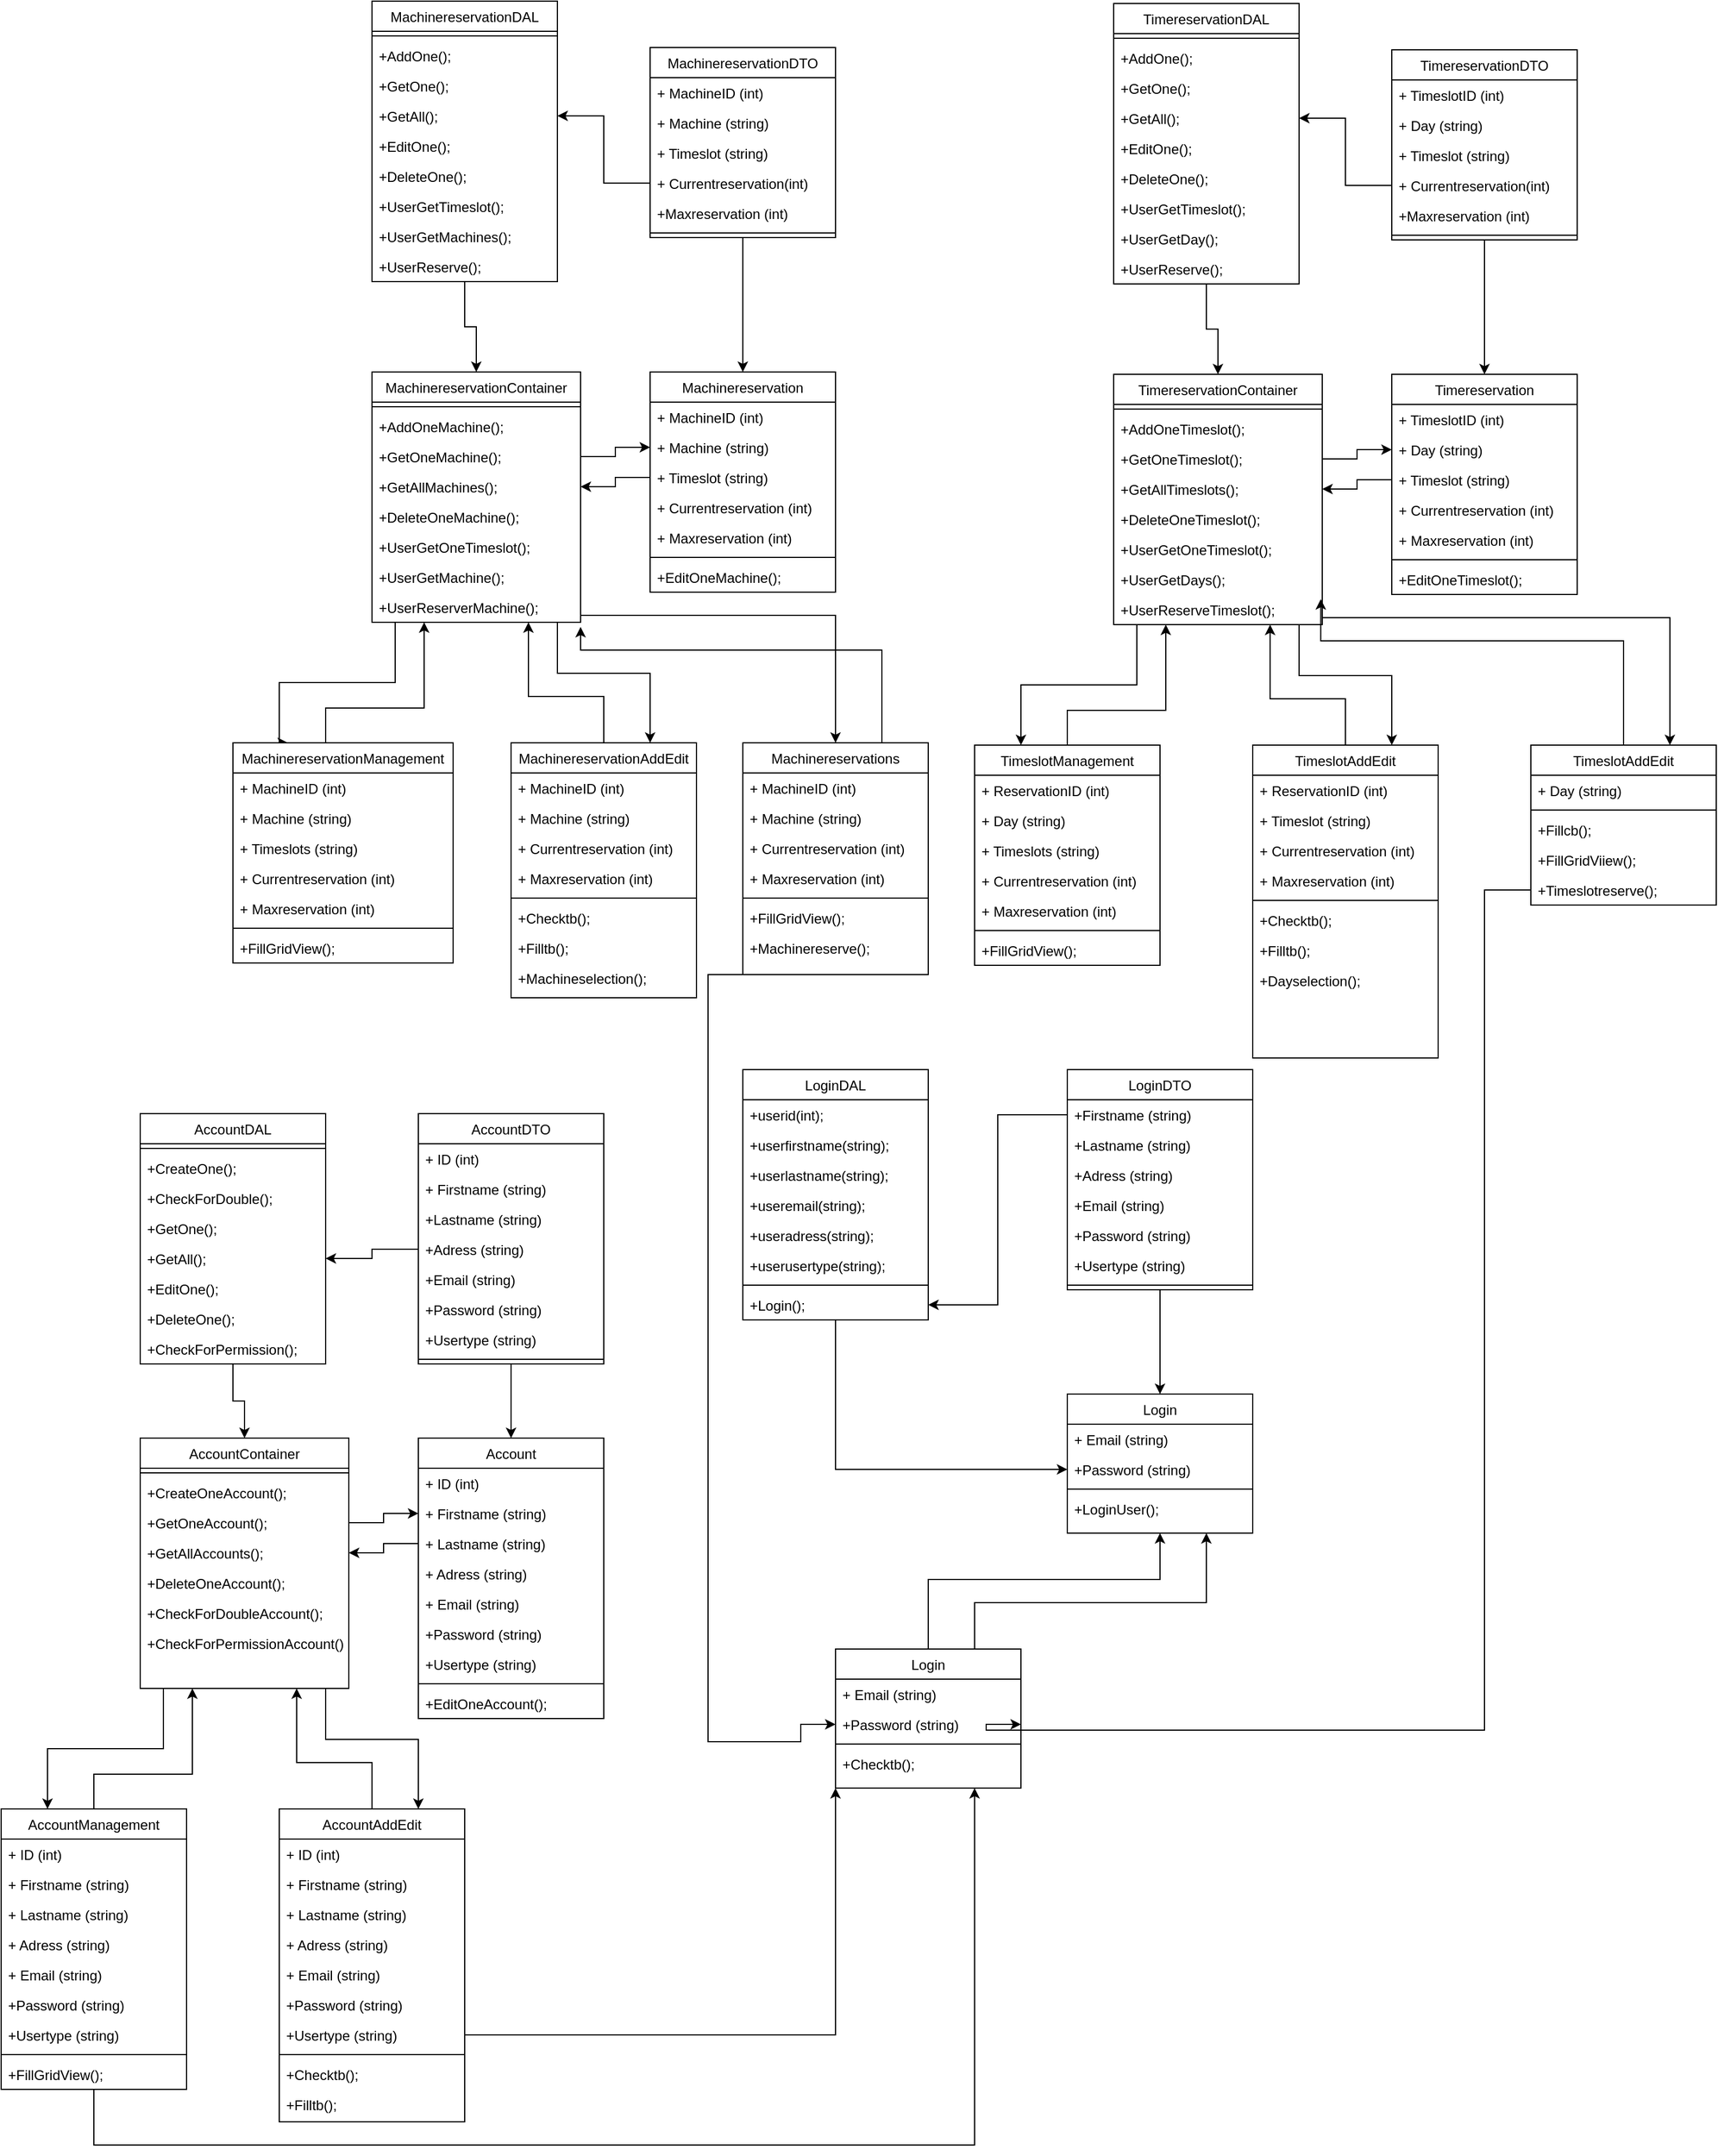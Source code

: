 <mxfile version="17.2.4" type="device"><diagram id="C5RBs43oDa-KdzZeNtuy" name="Page-1"><mxGraphModel dx="4979" dy="3245" grid="1" gridSize="10" guides="1" tooltips="1" connect="1" arrows="1" fold="1" page="1" pageScale="1" pageWidth="827" pageHeight="1169" math="0" shadow="0"><root><mxCell id="WIyWlLk6GJQsqaUBKTNV-0"/><mxCell id="WIyWlLk6GJQsqaUBKTNV-1" parent="WIyWlLk6GJQsqaUBKTNV-0"/><mxCell id="zkfFHV4jXpPFQw0GAbJ--6" value="Timereservation" style="swimlane;fontStyle=0;align=center;verticalAlign=top;childLayout=stackLayout;horizontal=1;startSize=26;horizontalStack=0;resizeParent=1;resizeLast=0;collapsible=1;marginBottom=0;rounded=0;shadow=0;strokeWidth=1;" parent="WIyWlLk6GJQsqaUBKTNV-1" vertex="1"><mxGeometry x="400" y="82" width="160" height="190" as="geometry"><mxRectangle x="130" y="380" width="160" height="26" as="alternateBounds"/></mxGeometry></mxCell><mxCell id="zkfFHV4jXpPFQw0GAbJ--7" value="+ TimeslotID (int)" style="text;align=left;verticalAlign=top;spacingLeft=4;spacingRight=4;overflow=hidden;rotatable=0;points=[[0,0.5],[1,0.5]];portConstraint=eastwest;" parent="zkfFHV4jXpPFQw0GAbJ--6" vertex="1"><mxGeometry y="26" width="160" height="26" as="geometry"/></mxCell><mxCell id="zkfFHV4jXpPFQw0GAbJ--8" value="+ Day (string)" style="text;align=left;verticalAlign=top;spacingLeft=4;spacingRight=4;overflow=hidden;rotatable=0;points=[[0,0.5],[1,0.5]];portConstraint=eastwest;rounded=0;shadow=0;html=0;" parent="zkfFHV4jXpPFQw0GAbJ--6" vertex="1"><mxGeometry y="52" width="160" height="26" as="geometry"/></mxCell><mxCell id="wPqW9E9XoaMiJ4lmciyn-0" value="+ Timeslot (string)" style="text;align=left;verticalAlign=top;spacingLeft=4;spacingRight=4;overflow=hidden;rotatable=0;points=[[0,0.5],[1,0.5]];portConstraint=eastwest;rounded=0;shadow=0;html=0;" parent="zkfFHV4jXpPFQw0GAbJ--6" vertex="1"><mxGeometry y="78" width="160" height="26" as="geometry"/></mxCell><mxCell id="wPqW9E9XoaMiJ4lmciyn-1" value="+ Currentreservation (int)" style="text;align=left;verticalAlign=top;spacingLeft=4;spacingRight=4;overflow=hidden;rotatable=0;points=[[0,0.5],[1,0.5]];portConstraint=eastwest;rounded=0;shadow=0;html=0;" parent="zkfFHV4jXpPFQw0GAbJ--6" vertex="1"><mxGeometry y="104" width="160" height="26" as="geometry"/></mxCell><mxCell id="wPqW9E9XoaMiJ4lmciyn-2" value="+ Maxreservation (int)" style="text;align=left;verticalAlign=top;spacingLeft=4;spacingRight=4;overflow=hidden;rotatable=0;points=[[0,0.5],[1,0.5]];portConstraint=eastwest;rounded=0;shadow=0;html=0;" parent="zkfFHV4jXpPFQw0GAbJ--6" vertex="1"><mxGeometry y="130" width="160" height="26" as="geometry"/></mxCell><mxCell id="zkfFHV4jXpPFQw0GAbJ--9" value="" style="line;html=1;strokeWidth=1;align=left;verticalAlign=middle;spacingTop=-1;spacingLeft=3;spacingRight=3;rotatable=0;labelPosition=right;points=[];portConstraint=eastwest;" parent="zkfFHV4jXpPFQw0GAbJ--6" vertex="1"><mxGeometry y="156" width="160" height="8" as="geometry"/></mxCell><mxCell id="wPqW9E9XoaMiJ4lmciyn-16" value="+EditOneTimeslot();" style="text;align=left;verticalAlign=top;spacingLeft=4;spacingRight=4;overflow=hidden;rotatable=0;points=[[0,0.5],[1,0.5]];portConstraint=eastwest;rounded=0;shadow=0;html=0;" parent="zkfFHV4jXpPFQw0GAbJ--6" vertex="1"><mxGeometry y="164" width="160" height="26" as="geometry"/></mxCell><mxCell id="KAeOPzoLrUNyaGxmKHwU-19" style="edgeStyle=orthogonalEdgeStyle;rounded=0;orthogonalLoop=1;jettySize=auto;html=1;exitX=0;exitY=1;exitDx=0;exitDy=0;entryX=0.25;entryY=0;entryDx=0;entryDy=0;" parent="WIyWlLk6GJQsqaUBKTNV-1" source="wPqW9E9XoaMiJ4lmciyn-5" target="wPqW9E9XoaMiJ4lmciyn-47" edge="1"><mxGeometry relative="1" as="geometry"><Array as="points"><mxPoint x="180" y="298"/><mxPoint x="180" y="350"/><mxPoint x="80" y="350"/></Array></mxGeometry></mxCell><mxCell id="KAeOPzoLrUNyaGxmKHwU-21" style="edgeStyle=orthogonalEdgeStyle;rounded=0;orthogonalLoop=1;jettySize=auto;html=1;exitX=1;exitY=1;exitDx=0;exitDy=0;entryX=0.75;entryY=0;entryDx=0;entryDy=0;" parent="WIyWlLk6GJQsqaUBKTNV-1" source="wPqW9E9XoaMiJ4lmciyn-5" target="KAeOPzoLrUNyaGxmKHwU-7" edge="1"><mxGeometry relative="1" as="geometry"><Array as="points"><mxPoint x="320" y="298"/><mxPoint x="320" y="342"/><mxPoint x="400" y="342"/></Array></mxGeometry></mxCell><mxCell id="wPqW9E9XoaMiJ4lmciyn-5" value="TimereservationContainer" style="swimlane;fontStyle=0;align=center;verticalAlign=top;childLayout=stackLayout;horizontal=1;startSize=26;horizontalStack=0;resizeParent=1;resizeLast=0;collapsible=1;marginBottom=0;rounded=0;shadow=0;strokeWidth=1;" parent="WIyWlLk6GJQsqaUBKTNV-1" vertex="1"><mxGeometry x="160" y="82" width="180" height="216" as="geometry"><mxRectangle x="130" y="380" width="160" height="26" as="alternateBounds"/></mxGeometry></mxCell><mxCell id="wPqW9E9XoaMiJ4lmciyn-12" value="" style="line;html=1;strokeWidth=1;align=left;verticalAlign=middle;spacingTop=-1;spacingLeft=3;spacingRight=3;rotatable=0;labelPosition=right;points=[];portConstraint=eastwest;" parent="wPqW9E9XoaMiJ4lmciyn-5" vertex="1"><mxGeometry y="26" width="180" height="8" as="geometry"/></mxCell><mxCell id="wPqW9E9XoaMiJ4lmciyn-13" value="+AddOneTimeslot();" style="text;align=left;verticalAlign=top;spacingLeft=4;spacingRight=4;overflow=hidden;rotatable=0;points=[[0,0.5],[1,0.5]];portConstraint=eastwest;rounded=0;shadow=0;html=0;" parent="wPqW9E9XoaMiJ4lmciyn-5" vertex="1"><mxGeometry y="34" width="180" height="26" as="geometry"/></mxCell><mxCell id="wPqW9E9XoaMiJ4lmciyn-14" value="+GetOneTimeslot();" style="text;align=left;verticalAlign=top;spacingLeft=4;spacingRight=4;overflow=hidden;rotatable=0;points=[[0,0.5],[1,0.5]];portConstraint=eastwest;rounded=0;shadow=0;html=0;" parent="wPqW9E9XoaMiJ4lmciyn-5" vertex="1"><mxGeometry y="60" width="180" height="26" as="geometry"/></mxCell><mxCell id="wPqW9E9XoaMiJ4lmciyn-15" value="+GetAllTimeslots();" style="text;align=left;verticalAlign=top;spacingLeft=4;spacingRight=4;overflow=hidden;rotatable=0;points=[[0,0.5],[1,0.5]];portConstraint=eastwest;rounded=0;shadow=0;html=0;" parent="wPqW9E9XoaMiJ4lmciyn-5" vertex="1"><mxGeometry y="86" width="180" height="26" as="geometry"/></mxCell><mxCell id="wPqW9E9XoaMiJ4lmciyn-17" value="+DeleteOneTimeslot();" style="text;align=left;verticalAlign=top;spacingLeft=4;spacingRight=4;overflow=hidden;rotatable=0;points=[[0,0.5],[1,0.5]];portConstraint=eastwest;rounded=0;shadow=0;html=0;" parent="wPqW9E9XoaMiJ4lmciyn-5" vertex="1"><mxGeometry y="112" width="180" height="26" as="geometry"/></mxCell><mxCell id="KAeOPzoLrUNyaGxmKHwU-23" value="+UserGetOneTimeslot();" style="text;align=left;verticalAlign=top;spacingLeft=4;spacingRight=4;overflow=hidden;rotatable=0;points=[[0,0.5],[1,0.5]];portConstraint=eastwest;rounded=0;shadow=0;html=0;" parent="wPqW9E9XoaMiJ4lmciyn-5" vertex="1"><mxGeometry y="138" width="180" height="26" as="geometry"/></mxCell><mxCell id="KAeOPzoLrUNyaGxmKHwU-24" value="+UserGetDays();" style="text;align=left;verticalAlign=top;spacingLeft=4;spacingRight=4;overflow=hidden;rotatable=0;points=[[0,0.5],[1,0.5]];portConstraint=eastwest;rounded=0;shadow=0;html=0;" parent="wPqW9E9XoaMiJ4lmciyn-5" vertex="1"><mxGeometry y="164" width="180" height="26" as="geometry"/></mxCell><mxCell id="yKWFsN8i8iSqt84daE_g-12" value="+UserReserveTimeslot();" style="text;align=left;verticalAlign=top;spacingLeft=4;spacingRight=4;overflow=hidden;rotatable=0;points=[[0,0.5],[1,0.5]];portConstraint=eastwest;rounded=0;shadow=0;html=0;" parent="wPqW9E9XoaMiJ4lmciyn-5" vertex="1"><mxGeometry y="190" width="180" height="26" as="geometry"/></mxCell><mxCell id="wPqW9E9XoaMiJ4lmciyn-64" style="edgeStyle=orthogonalEdgeStyle;rounded=0;orthogonalLoop=1;jettySize=auto;html=1;entryX=0.5;entryY=0;entryDx=0;entryDy=0;" parent="WIyWlLk6GJQsqaUBKTNV-1" source="wPqW9E9XoaMiJ4lmciyn-19" target="zkfFHV4jXpPFQw0GAbJ--6" edge="1"><mxGeometry relative="1" as="geometry"/></mxCell><mxCell id="wPqW9E9XoaMiJ4lmciyn-19" value="TimereservationDTO" style="swimlane;fontStyle=0;align=center;verticalAlign=top;childLayout=stackLayout;horizontal=1;startSize=26;horizontalStack=0;resizeParent=1;resizeLast=0;collapsible=1;marginBottom=0;rounded=0;shadow=0;strokeWidth=1;" parent="WIyWlLk6GJQsqaUBKTNV-1" vertex="1"><mxGeometry x="400" y="-198" width="160" height="164" as="geometry"><mxRectangle x="130" y="380" width="160" height="26" as="alternateBounds"/></mxGeometry></mxCell><mxCell id="wPqW9E9XoaMiJ4lmciyn-21" value="+ TimeslotID (int)" style="text;align=left;verticalAlign=top;spacingLeft=4;spacingRight=4;overflow=hidden;rotatable=0;points=[[0,0.5],[1,0.5]];portConstraint=eastwest;rounded=0;shadow=0;html=0;" parent="wPqW9E9XoaMiJ4lmciyn-19" vertex="1"><mxGeometry y="26" width="160" height="26" as="geometry"/></mxCell><mxCell id="wPqW9E9XoaMiJ4lmciyn-26" value="+ Day (string)" style="text;align=left;verticalAlign=top;spacingLeft=4;spacingRight=4;overflow=hidden;rotatable=0;points=[[0,0.5],[1,0.5]];portConstraint=eastwest;rounded=0;shadow=0;html=0;" parent="wPqW9E9XoaMiJ4lmciyn-19" vertex="1"><mxGeometry y="52" width="160" height="26" as="geometry"/></mxCell><mxCell id="wPqW9E9XoaMiJ4lmciyn-27" value="+ Timeslot (string)" style="text;align=left;verticalAlign=top;spacingLeft=4;spacingRight=4;overflow=hidden;rotatable=0;points=[[0,0.5],[1,0.5]];portConstraint=eastwest;rounded=0;shadow=0;html=0;" parent="wPqW9E9XoaMiJ4lmciyn-19" vertex="1"><mxGeometry y="78" width="160" height="26" as="geometry"/></mxCell><mxCell id="wPqW9E9XoaMiJ4lmciyn-28" value="+ Currentreservation(int)" style="text;align=left;verticalAlign=top;spacingLeft=4;spacingRight=4;overflow=hidden;rotatable=0;points=[[0,0.5],[1,0.5]];portConstraint=eastwest;rounded=0;shadow=0;html=0;" parent="wPqW9E9XoaMiJ4lmciyn-19" vertex="1"><mxGeometry y="104" width="160" height="26" as="geometry"/></mxCell><mxCell id="wPqW9E9XoaMiJ4lmciyn-29" value="+Maxreservation (int)" style="text;align=left;verticalAlign=top;spacingLeft=4;spacingRight=4;overflow=hidden;rotatable=0;points=[[0,0.5],[1,0.5]];portConstraint=eastwest;rounded=0;shadow=0;html=0;" parent="wPqW9E9XoaMiJ4lmciyn-19" vertex="1"><mxGeometry y="130" width="160" height="26" as="geometry"/></mxCell><mxCell id="wPqW9E9XoaMiJ4lmciyn-20" value="" style="line;html=1;strokeWidth=1;align=left;verticalAlign=middle;spacingTop=-1;spacingLeft=3;spacingRight=3;rotatable=0;labelPosition=right;points=[];portConstraint=eastwest;" parent="wPqW9E9XoaMiJ4lmciyn-19" vertex="1"><mxGeometry y="156" width="160" height="8" as="geometry"/></mxCell><mxCell id="wPqW9E9XoaMiJ4lmciyn-62" style="edgeStyle=orthogonalEdgeStyle;rounded=0;orthogonalLoop=1;jettySize=auto;html=1;entryX=0.5;entryY=0;entryDx=0;entryDy=0;" parent="WIyWlLk6GJQsqaUBKTNV-1" source="wPqW9E9XoaMiJ4lmciyn-39" target="wPqW9E9XoaMiJ4lmciyn-5" edge="1"><mxGeometry relative="1" as="geometry"/></mxCell><mxCell id="wPqW9E9XoaMiJ4lmciyn-39" value="TimereservationDAL" style="swimlane;fontStyle=0;align=center;verticalAlign=top;childLayout=stackLayout;horizontal=1;startSize=26;horizontalStack=0;resizeParent=1;resizeLast=0;collapsible=1;marginBottom=0;rounded=0;shadow=0;strokeWidth=1;" parent="WIyWlLk6GJQsqaUBKTNV-1" vertex="1"><mxGeometry x="160" y="-238" width="160" height="242" as="geometry"><mxRectangle x="130" y="380" width="160" height="26" as="alternateBounds"/></mxGeometry></mxCell><mxCell id="wPqW9E9XoaMiJ4lmciyn-40" value="" style="line;html=1;strokeWidth=1;align=left;verticalAlign=middle;spacingTop=-1;spacingLeft=3;spacingRight=3;rotatable=0;labelPosition=right;points=[];portConstraint=eastwest;" parent="wPqW9E9XoaMiJ4lmciyn-39" vertex="1"><mxGeometry y="26" width="160" height="8" as="geometry"/></mxCell><mxCell id="wPqW9E9XoaMiJ4lmciyn-41" value="+AddOne();" style="text;align=left;verticalAlign=top;spacingLeft=4;spacingRight=4;overflow=hidden;rotatable=0;points=[[0,0.5],[1,0.5]];portConstraint=eastwest;rounded=0;shadow=0;html=0;" parent="wPqW9E9XoaMiJ4lmciyn-39" vertex="1"><mxGeometry y="34" width="160" height="26" as="geometry"/></mxCell><mxCell id="wPqW9E9XoaMiJ4lmciyn-42" value="+GetOne();" style="text;align=left;verticalAlign=top;spacingLeft=4;spacingRight=4;overflow=hidden;rotatable=0;points=[[0,0.5],[1,0.5]];portConstraint=eastwest;rounded=0;shadow=0;html=0;" parent="wPqW9E9XoaMiJ4lmciyn-39" vertex="1"><mxGeometry y="60" width="160" height="26" as="geometry"/></mxCell><mxCell id="wPqW9E9XoaMiJ4lmciyn-43" value="+GetAll();" style="text;align=left;verticalAlign=top;spacingLeft=4;spacingRight=4;overflow=hidden;rotatable=0;points=[[0,0.5],[1,0.5]];portConstraint=eastwest;rounded=0;shadow=0;html=0;" parent="wPqW9E9XoaMiJ4lmciyn-39" vertex="1"><mxGeometry y="86" width="160" height="26" as="geometry"/></mxCell><mxCell id="wPqW9E9XoaMiJ4lmciyn-44" value="+EditOne();" style="text;align=left;verticalAlign=top;spacingLeft=4;spacingRight=4;overflow=hidden;rotatable=0;points=[[0,0.5],[1,0.5]];portConstraint=eastwest;rounded=0;shadow=0;html=0;" parent="wPqW9E9XoaMiJ4lmciyn-39" vertex="1"><mxGeometry y="112" width="160" height="26" as="geometry"/></mxCell><mxCell id="wPqW9E9XoaMiJ4lmciyn-45" value="+DeleteOne();" style="text;align=left;verticalAlign=top;spacingLeft=4;spacingRight=4;overflow=hidden;rotatable=0;points=[[0,0.5],[1,0.5]];portConstraint=eastwest;rounded=0;shadow=0;html=0;" parent="wPqW9E9XoaMiJ4lmciyn-39" vertex="1"><mxGeometry y="138" width="160" height="26" as="geometry"/></mxCell><mxCell id="wPqW9E9XoaMiJ4lmciyn-46" value="+UserGetTimeslot();" style="text;align=left;verticalAlign=top;spacingLeft=4;spacingRight=4;overflow=hidden;rotatable=0;points=[[0,0.5],[1,0.5]];portConstraint=eastwest;rounded=0;shadow=0;html=0;" parent="wPqW9E9XoaMiJ4lmciyn-39" vertex="1"><mxGeometry y="164" width="160" height="26" as="geometry"/></mxCell><mxCell id="KAeOPzoLrUNyaGxmKHwU-0" value="+UserGetDay();" style="text;align=left;verticalAlign=top;spacingLeft=4;spacingRight=4;overflow=hidden;rotatable=0;points=[[0,0.5],[1,0.5]];portConstraint=eastwest;rounded=0;shadow=0;html=0;" parent="wPqW9E9XoaMiJ4lmciyn-39" vertex="1"><mxGeometry y="190" width="160" height="26" as="geometry"/></mxCell><mxCell id="yKWFsN8i8iSqt84daE_g-11" value="+UserReserve();" style="text;align=left;verticalAlign=top;spacingLeft=4;spacingRight=4;overflow=hidden;rotatable=0;points=[[0,0.5],[1,0.5]];portConstraint=eastwest;rounded=0;shadow=0;html=0;" parent="wPqW9E9XoaMiJ4lmciyn-39" vertex="1"><mxGeometry y="216" width="160" height="26" as="geometry"/></mxCell><mxCell id="KAeOPzoLrUNyaGxmKHwU-20" style="edgeStyle=orthogonalEdgeStyle;rounded=0;orthogonalLoop=1;jettySize=auto;html=1;exitX=0.5;exitY=0;exitDx=0;exitDy=0;entryX=0.25;entryY=1;entryDx=0;entryDy=0;" parent="WIyWlLk6GJQsqaUBKTNV-1" source="wPqW9E9XoaMiJ4lmciyn-47" target="wPqW9E9XoaMiJ4lmciyn-5" edge="1"><mxGeometry relative="1" as="geometry"><Array as="points"><mxPoint x="120" y="372"/><mxPoint x="205" y="372"/></Array></mxGeometry></mxCell><mxCell id="wPqW9E9XoaMiJ4lmciyn-47" value="TimeslotManagement" style="swimlane;fontStyle=0;align=center;verticalAlign=top;childLayout=stackLayout;horizontal=1;startSize=26;horizontalStack=0;resizeParent=1;resizeLast=0;collapsible=1;marginBottom=0;rounded=0;shadow=0;strokeWidth=1;" parent="WIyWlLk6GJQsqaUBKTNV-1" vertex="1"><mxGeometry x="40" y="402" width="160" height="190" as="geometry"><mxRectangle x="130" y="380" width="160" height="26" as="alternateBounds"/></mxGeometry></mxCell><mxCell id="wPqW9E9XoaMiJ4lmciyn-48" value="+ ReservationID (int)" style="text;align=left;verticalAlign=top;spacingLeft=4;spacingRight=4;overflow=hidden;rotatable=0;points=[[0,0.5],[1,0.5]];portConstraint=eastwest;" parent="wPqW9E9XoaMiJ4lmciyn-47" vertex="1"><mxGeometry y="26" width="160" height="26" as="geometry"/></mxCell><mxCell id="wPqW9E9XoaMiJ4lmciyn-49" value="+ Day (string)" style="text;align=left;verticalAlign=top;spacingLeft=4;spacingRight=4;overflow=hidden;rotatable=0;points=[[0,0.5],[1,0.5]];portConstraint=eastwest;rounded=0;shadow=0;html=0;" parent="wPqW9E9XoaMiJ4lmciyn-47" vertex="1"><mxGeometry y="52" width="160" height="26" as="geometry"/></mxCell><mxCell id="wPqW9E9XoaMiJ4lmciyn-50" value="+ Timeslots (string)" style="text;align=left;verticalAlign=top;spacingLeft=4;spacingRight=4;overflow=hidden;rotatable=0;points=[[0,0.5],[1,0.5]];portConstraint=eastwest;rounded=0;shadow=0;html=0;" parent="wPqW9E9XoaMiJ4lmciyn-47" vertex="1"><mxGeometry y="78" width="160" height="26" as="geometry"/></mxCell><mxCell id="wPqW9E9XoaMiJ4lmciyn-51" value="+ Currentreservation (int)" style="text;align=left;verticalAlign=top;spacingLeft=4;spacingRight=4;overflow=hidden;rotatable=0;points=[[0,0.5],[1,0.5]];portConstraint=eastwest;rounded=0;shadow=0;html=0;" parent="wPqW9E9XoaMiJ4lmciyn-47" vertex="1"><mxGeometry y="104" width="160" height="26" as="geometry"/></mxCell><mxCell id="wPqW9E9XoaMiJ4lmciyn-52" value="+ Maxreservation (int)" style="text;align=left;verticalAlign=top;spacingLeft=4;spacingRight=4;overflow=hidden;rotatable=0;points=[[0,0.5],[1,0.5]];portConstraint=eastwest;rounded=0;shadow=0;html=0;" parent="wPqW9E9XoaMiJ4lmciyn-47" vertex="1"><mxGeometry y="130" width="160" height="26" as="geometry"/></mxCell><mxCell id="wPqW9E9XoaMiJ4lmciyn-54" value="" style="line;html=1;strokeWidth=1;align=left;verticalAlign=middle;spacingTop=-1;spacingLeft=3;spacingRight=3;rotatable=0;labelPosition=right;points=[];portConstraint=eastwest;" parent="wPqW9E9XoaMiJ4lmciyn-47" vertex="1"><mxGeometry y="156" width="160" height="8" as="geometry"/></mxCell><mxCell id="wPqW9E9XoaMiJ4lmciyn-56" value="+FillGridView();" style="text;align=left;verticalAlign=top;spacingLeft=4;spacingRight=4;overflow=hidden;rotatable=0;points=[[0,0.5],[1,0.5]];portConstraint=eastwest;rounded=0;shadow=0;html=0;" parent="wPqW9E9XoaMiJ4lmciyn-47" vertex="1"><mxGeometry y="164" width="160" height="26" as="geometry"/></mxCell><mxCell id="wPqW9E9XoaMiJ4lmciyn-59" style="edgeStyle=orthogonalEdgeStyle;rounded=0;orthogonalLoop=1;jettySize=auto;html=1;entryX=1;entryY=0.5;entryDx=0;entryDy=0;" parent="WIyWlLk6GJQsqaUBKTNV-1" source="wPqW9E9XoaMiJ4lmciyn-28" target="wPqW9E9XoaMiJ4lmciyn-43" edge="1"><mxGeometry relative="1" as="geometry"/></mxCell><mxCell id="Aj5RuEvGwnPrS5JdlPH7-2" style="edgeStyle=orthogonalEdgeStyle;rounded=0;orthogonalLoop=1;jettySize=auto;html=1;entryX=1;entryY=0.5;entryDx=0;entryDy=0;" parent="WIyWlLk6GJQsqaUBKTNV-1" source="wPqW9E9XoaMiJ4lmciyn-0" target="wPqW9E9XoaMiJ4lmciyn-15" edge="1"><mxGeometry relative="1" as="geometry"/></mxCell><mxCell id="Aj5RuEvGwnPrS5JdlPH7-3" style="edgeStyle=orthogonalEdgeStyle;rounded=0;orthogonalLoop=1;jettySize=auto;html=1;entryX=0;entryY=0.5;entryDx=0;entryDy=0;" parent="WIyWlLk6GJQsqaUBKTNV-1" source="wPqW9E9XoaMiJ4lmciyn-14" target="zkfFHV4jXpPFQw0GAbJ--8" edge="1"><mxGeometry relative="1" as="geometry"/></mxCell><mxCell id="KAeOPzoLrUNyaGxmKHwU-22" style="edgeStyle=orthogonalEdgeStyle;rounded=0;orthogonalLoop=1;jettySize=auto;html=1;exitX=0.5;exitY=0;exitDx=0;exitDy=0;entryX=0.75;entryY=1;entryDx=0;entryDy=0;" parent="WIyWlLk6GJQsqaUBKTNV-1" source="KAeOPzoLrUNyaGxmKHwU-7" target="wPqW9E9XoaMiJ4lmciyn-5" edge="1"><mxGeometry relative="1" as="geometry"><Array as="points"><mxPoint x="360" y="362"/><mxPoint x="295" y="362"/></Array></mxGeometry></mxCell><mxCell id="KAeOPzoLrUNyaGxmKHwU-7" value="TimeslotAddEdit" style="swimlane;fontStyle=0;align=center;verticalAlign=top;childLayout=stackLayout;horizontal=1;startSize=26;horizontalStack=0;resizeParent=1;resizeLast=0;collapsible=1;marginBottom=0;rounded=0;shadow=0;strokeWidth=1;" parent="WIyWlLk6GJQsqaUBKTNV-1" vertex="1"><mxGeometry x="280" y="402" width="160" height="270" as="geometry"><mxRectangle x="130" y="380" width="160" height="26" as="alternateBounds"/></mxGeometry></mxCell><mxCell id="KAeOPzoLrUNyaGxmKHwU-8" value="+ ReservationID (int)" style="text;align=left;verticalAlign=top;spacingLeft=4;spacingRight=4;overflow=hidden;rotatable=0;points=[[0,0.5],[1,0.5]];portConstraint=eastwest;" parent="KAeOPzoLrUNyaGxmKHwU-7" vertex="1"><mxGeometry y="26" width="160" height="26" as="geometry"/></mxCell><mxCell id="KAeOPzoLrUNyaGxmKHwU-9" value="+ Timeslot (string)" style="text;align=left;verticalAlign=top;spacingLeft=4;spacingRight=4;overflow=hidden;rotatable=0;points=[[0,0.5],[1,0.5]];portConstraint=eastwest;rounded=0;shadow=0;html=0;" parent="KAeOPzoLrUNyaGxmKHwU-7" vertex="1"><mxGeometry y="52" width="160" height="26" as="geometry"/></mxCell><mxCell id="KAeOPzoLrUNyaGxmKHwU-10" value="+ Currentreservation (int)" style="text;align=left;verticalAlign=top;spacingLeft=4;spacingRight=4;overflow=hidden;rotatable=0;points=[[0,0.5],[1,0.5]];portConstraint=eastwest;rounded=0;shadow=0;html=0;" parent="KAeOPzoLrUNyaGxmKHwU-7" vertex="1"><mxGeometry y="78" width="160" height="26" as="geometry"/></mxCell><mxCell id="KAeOPzoLrUNyaGxmKHwU-11" value="+ Maxreservation (int)" style="text;align=left;verticalAlign=top;spacingLeft=4;spacingRight=4;overflow=hidden;rotatable=0;points=[[0,0.5],[1,0.5]];portConstraint=eastwest;rounded=0;shadow=0;html=0;" parent="KAeOPzoLrUNyaGxmKHwU-7" vertex="1"><mxGeometry y="104" width="160" height="26" as="geometry"/></mxCell><mxCell id="KAeOPzoLrUNyaGxmKHwU-15" value="" style="line;html=1;strokeWidth=1;align=left;verticalAlign=middle;spacingTop=-1;spacingLeft=3;spacingRight=3;rotatable=0;labelPosition=right;points=[];portConstraint=eastwest;" parent="KAeOPzoLrUNyaGxmKHwU-7" vertex="1"><mxGeometry y="130" width="160" height="8" as="geometry"/></mxCell><mxCell id="KAeOPzoLrUNyaGxmKHwU-16" value="+Checktb();" style="text;align=left;verticalAlign=top;spacingLeft=4;spacingRight=4;overflow=hidden;rotatable=0;points=[[0,0.5],[1,0.5]];portConstraint=eastwest;rounded=0;shadow=0;html=0;" parent="KAeOPzoLrUNyaGxmKHwU-7" vertex="1"><mxGeometry y="138" width="160" height="26" as="geometry"/></mxCell><mxCell id="KAeOPzoLrUNyaGxmKHwU-17" value="+Filltb();" style="text;align=left;verticalAlign=top;spacingLeft=4;spacingRight=4;overflow=hidden;rotatable=0;points=[[0,0.5],[1,0.5]];portConstraint=eastwest;rounded=0;shadow=0;html=0;" parent="KAeOPzoLrUNyaGxmKHwU-7" vertex="1"><mxGeometry y="164" width="160" height="26" as="geometry"/></mxCell><mxCell id="KAeOPzoLrUNyaGxmKHwU-25" value="+Dayselection();" style="text;align=left;verticalAlign=top;spacingLeft=4;spacingRight=4;overflow=hidden;rotatable=0;points=[[0,0.5],[1,0.5]];portConstraint=eastwest;rounded=0;shadow=0;html=0;" parent="KAeOPzoLrUNyaGxmKHwU-7" vertex="1"><mxGeometry y="190" width="160" height="26" as="geometry"/></mxCell><mxCell id="yKWFsN8i8iSqt84daE_g-10" style="edgeStyle=orthogonalEdgeStyle;rounded=0;orthogonalLoop=1;jettySize=auto;html=1;exitX=0.5;exitY=0;exitDx=0;exitDy=0;entryX=0.993;entryY=1.154;entryDx=0;entryDy=0;entryPerimeter=0;" parent="WIyWlLk6GJQsqaUBKTNV-1" source="yKWFsN8i8iSqt84daE_g-0" target="KAeOPzoLrUNyaGxmKHwU-24" edge="1"><mxGeometry relative="1" as="geometry"><Array as="points"><mxPoint x="600" y="312"/><mxPoint x="339" y="312"/></Array></mxGeometry></mxCell><mxCell id="yKWFsN8i8iSqt84daE_g-0" value="TimeslotAddEdit" style="swimlane;fontStyle=0;align=center;verticalAlign=top;childLayout=stackLayout;horizontal=1;startSize=26;horizontalStack=0;resizeParent=1;resizeLast=0;collapsible=1;marginBottom=0;rounded=0;shadow=0;strokeWidth=1;" parent="WIyWlLk6GJQsqaUBKTNV-1" vertex="1"><mxGeometry x="520" y="402" width="160" height="138" as="geometry"><mxRectangle x="130" y="380" width="160" height="26" as="alternateBounds"/></mxGeometry></mxCell><mxCell id="yKWFsN8i8iSqt84daE_g-1" value="+ Day (string)" style="text;align=left;verticalAlign=top;spacingLeft=4;spacingRight=4;overflow=hidden;rotatable=0;points=[[0,0.5],[1,0.5]];portConstraint=eastwest;" parent="yKWFsN8i8iSqt84daE_g-0" vertex="1"><mxGeometry y="26" width="160" height="26" as="geometry"/></mxCell><mxCell id="yKWFsN8i8iSqt84daE_g-5" value="" style="line;html=1;strokeWidth=1;align=left;verticalAlign=middle;spacingTop=-1;spacingLeft=3;spacingRight=3;rotatable=0;labelPosition=right;points=[];portConstraint=eastwest;" parent="yKWFsN8i8iSqt84daE_g-0" vertex="1"><mxGeometry y="52" width="160" height="8" as="geometry"/></mxCell><mxCell id="yKWFsN8i8iSqt84daE_g-7" value="+Fillcb();" style="text;align=left;verticalAlign=top;spacingLeft=4;spacingRight=4;overflow=hidden;rotatable=0;points=[[0,0.5],[1,0.5]];portConstraint=eastwest;rounded=0;shadow=0;html=0;" parent="yKWFsN8i8iSqt84daE_g-0" vertex="1"><mxGeometry y="60" width="160" height="26" as="geometry"/></mxCell><mxCell id="yKWFsN8i8iSqt84daE_g-8" value="+FillGridViiew();" style="text;align=left;verticalAlign=top;spacingLeft=4;spacingRight=4;overflow=hidden;rotatable=0;points=[[0,0.5],[1,0.5]];portConstraint=eastwest;rounded=0;shadow=0;html=0;" parent="yKWFsN8i8iSqt84daE_g-0" vertex="1"><mxGeometry y="86" width="160" height="26" as="geometry"/></mxCell><mxCell id="yKWFsN8i8iSqt84daE_g-13" value="+Timeslotreserve();" style="text;align=left;verticalAlign=top;spacingLeft=4;spacingRight=4;overflow=hidden;rotatable=0;points=[[0,0.5],[1,0.5]];portConstraint=eastwest;rounded=0;shadow=0;html=0;" parent="yKWFsN8i8iSqt84daE_g-0" vertex="1"><mxGeometry y="112" width="160" height="26" as="geometry"/></mxCell><mxCell id="yKWFsN8i8iSqt84daE_g-9" style="edgeStyle=orthogonalEdgeStyle;rounded=0;orthogonalLoop=1;jettySize=auto;html=1;exitX=1;exitY=0.5;exitDx=0;exitDy=0;entryX=0.75;entryY=0;entryDx=0;entryDy=0;" parent="WIyWlLk6GJQsqaUBKTNV-1" source="KAeOPzoLrUNyaGxmKHwU-24" target="yKWFsN8i8iSqt84daE_g-0" edge="1"><mxGeometry relative="1" as="geometry"><Array as="points"><mxPoint x="340" y="292"/><mxPoint x="640" y="292"/></Array></mxGeometry></mxCell><mxCell id="yKWFsN8i8iSqt84daE_g-14" value="Machinereservation" style="swimlane;fontStyle=0;align=center;verticalAlign=top;childLayout=stackLayout;horizontal=1;startSize=26;horizontalStack=0;resizeParent=1;resizeLast=0;collapsible=1;marginBottom=0;rounded=0;shadow=0;strokeWidth=1;" parent="WIyWlLk6GJQsqaUBKTNV-1" vertex="1"><mxGeometry x="-240" y="80" width="160" height="190" as="geometry"><mxRectangle x="130" y="380" width="160" height="26" as="alternateBounds"/></mxGeometry></mxCell><mxCell id="yKWFsN8i8iSqt84daE_g-15" value="+ MachineID (int)" style="text;align=left;verticalAlign=top;spacingLeft=4;spacingRight=4;overflow=hidden;rotatable=0;points=[[0,0.5],[1,0.5]];portConstraint=eastwest;" parent="yKWFsN8i8iSqt84daE_g-14" vertex="1"><mxGeometry y="26" width="160" height="26" as="geometry"/></mxCell><mxCell id="yKWFsN8i8iSqt84daE_g-16" value="+ Machine (string)" style="text;align=left;verticalAlign=top;spacingLeft=4;spacingRight=4;overflow=hidden;rotatable=0;points=[[0,0.5],[1,0.5]];portConstraint=eastwest;rounded=0;shadow=0;html=0;" parent="yKWFsN8i8iSqt84daE_g-14" vertex="1"><mxGeometry y="52" width="160" height="26" as="geometry"/></mxCell><mxCell id="yKWFsN8i8iSqt84daE_g-17" value="+ Timeslot (string)" style="text;align=left;verticalAlign=top;spacingLeft=4;spacingRight=4;overflow=hidden;rotatable=0;points=[[0,0.5],[1,0.5]];portConstraint=eastwest;rounded=0;shadow=0;html=0;" parent="yKWFsN8i8iSqt84daE_g-14" vertex="1"><mxGeometry y="78" width="160" height="26" as="geometry"/></mxCell><mxCell id="yKWFsN8i8iSqt84daE_g-18" value="+ Currentreservation (int)" style="text;align=left;verticalAlign=top;spacingLeft=4;spacingRight=4;overflow=hidden;rotatable=0;points=[[0,0.5],[1,0.5]];portConstraint=eastwest;rounded=0;shadow=0;html=0;" parent="yKWFsN8i8iSqt84daE_g-14" vertex="1"><mxGeometry y="104" width="160" height="26" as="geometry"/></mxCell><mxCell id="yKWFsN8i8iSqt84daE_g-19" value="+ Maxreservation (int)" style="text;align=left;verticalAlign=top;spacingLeft=4;spacingRight=4;overflow=hidden;rotatable=0;points=[[0,0.5],[1,0.5]];portConstraint=eastwest;rounded=0;shadow=0;html=0;" parent="yKWFsN8i8iSqt84daE_g-14" vertex="1"><mxGeometry y="130" width="160" height="26" as="geometry"/></mxCell><mxCell id="yKWFsN8i8iSqt84daE_g-20" value="" style="line;html=1;strokeWidth=1;align=left;verticalAlign=middle;spacingTop=-1;spacingLeft=3;spacingRight=3;rotatable=0;labelPosition=right;points=[];portConstraint=eastwest;" parent="yKWFsN8i8iSqt84daE_g-14" vertex="1"><mxGeometry y="156" width="160" height="8" as="geometry"/></mxCell><mxCell id="yKWFsN8i8iSqt84daE_g-21" value="+EditOneMachine();" style="text;align=left;verticalAlign=top;spacingLeft=4;spacingRight=4;overflow=hidden;rotatable=0;points=[[0,0.5],[1,0.5]];portConstraint=eastwest;rounded=0;shadow=0;html=0;" parent="yKWFsN8i8iSqt84daE_g-14" vertex="1"><mxGeometry y="164" width="160" height="26" as="geometry"/></mxCell><mxCell id="yKWFsN8i8iSqt84daE_g-22" style="edgeStyle=orthogonalEdgeStyle;rounded=0;orthogonalLoop=1;jettySize=auto;html=1;exitX=0;exitY=1;exitDx=0;exitDy=0;entryX=0.25;entryY=0;entryDx=0;entryDy=0;" parent="WIyWlLk6GJQsqaUBKTNV-1" source="yKWFsN8i8iSqt84daE_g-24" target="yKWFsN8i8iSqt84daE_g-53" edge="1"><mxGeometry relative="1" as="geometry"><Array as="points"><mxPoint x="-460" y="296"/><mxPoint x="-460" y="348"/><mxPoint x="-560" y="348"/></Array></mxGeometry></mxCell><mxCell id="yKWFsN8i8iSqt84daE_g-23" style="edgeStyle=orthogonalEdgeStyle;rounded=0;orthogonalLoop=1;jettySize=auto;html=1;exitX=1;exitY=1;exitDx=0;exitDy=0;entryX=0.75;entryY=0;entryDx=0;entryDy=0;" parent="WIyWlLk6GJQsqaUBKTNV-1" source="yKWFsN8i8iSqt84daE_g-24" target="yKWFsN8i8iSqt84daE_g-65" edge="1"><mxGeometry relative="1" as="geometry"><Array as="points"><mxPoint x="-320" y="296"/><mxPoint x="-320" y="340"/><mxPoint x="-240" y="340"/></Array></mxGeometry></mxCell><mxCell id="yKWFsN8i8iSqt84daE_g-24" value="MachinereservationContainer" style="swimlane;fontStyle=0;align=center;verticalAlign=top;childLayout=stackLayout;horizontal=1;startSize=26;horizontalStack=0;resizeParent=1;resizeLast=0;collapsible=1;marginBottom=0;rounded=0;shadow=0;strokeWidth=1;" parent="WIyWlLk6GJQsqaUBKTNV-1" vertex="1"><mxGeometry x="-480" y="80" width="180" height="216" as="geometry"><mxRectangle x="130" y="380" width="160" height="26" as="alternateBounds"/></mxGeometry></mxCell><mxCell id="yKWFsN8i8iSqt84daE_g-25" value="" style="line;html=1;strokeWidth=1;align=left;verticalAlign=middle;spacingTop=-1;spacingLeft=3;spacingRight=3;rotatable=0;labelPosition=right;points=[];portConstraint=eastwest;" parent="yKWFsN8i8iSqt84daE_g-24" vertex="1"><mxGeometry y="26" width="180" height="8" as="geometry"/></mxCell><mxCell id="yKWFsN8i8iSqt84daE_g-26" value="+AddOneMachine();" style="text;align=left;verticalAlign=top;spacingLeft=4;spacingRight=4;overflow=hidden;rotatable=0;points=[[0,0.5],[1,0.5]];portConstraint=eastwest;rounded=0;shadow=0;html=0;" parent="yKWFsN8i8iSqt84daE_g-24" vertex="1"><mxGeometry y="34" width="180" height="26" as="geometry"/></mxCell><mxCell id="yKWFsN8i8iSqt84daE_g-27" value="+GetOneMachine();" style="text;align=left;verticalAlign=top;spacingLeft=4;spacingRight=4;overflow=hidden;rotatable=0;points=[[0,0.5],[1,0.5]];portConstraint=eastwest;rounded=0;shadow=0;html=0;" parent="yKWFsN8i8iSqt84daE_g-24" vertex="1"><mxGeometry y="60" width="180" height="26" as="geometry"/></mxCell><mxCell id="yKWFsN8i8iSqt84daE_g-28" value="+GetAllMachines();" style="text;align=left;verticalAlign=top;spacingLeft=4;spacingRight=4;overflow=hidden;rotatable=0;points=[[0,0.5],[1,0.5]];portConstraint=eastwest;rounded=0;shadow=0;html=0;" parent="yKWFsN8i8iSqt84daE_g-24" vertex="1"><mxGeometry y="86" width="180" height="26" as="geometry"/></mxCell><mxCell id="yKWFsN8i8iSqt84daE_g-29" value="+DeleteOneMachine();" style="text;align=left;verticalAlign=top;spacingLeft=4;spacingRight=4;overflow=hidden;rotatable=0;points=[[0,0.5],[1,0.5]];portConstraint=eastwest;rounded=0;shadow=0;html=0;" parent="yKWFsN8i8iSqt84daE_g-24" vertex="1"><mxGeometry y="112" width="180" height="26" as="geometry"/></mxCell><mxCell id="yKWFsN8i8iSqt84daE_g-30" value="+UserGetOneTimeslot();" style="text;align=left;verticalAlign=top;spacingLeft=4;spacingRight=4;overflow=hidden;rotatable=0;points=[[0,0.5],[1,0.5]];portConstraint=eastwest;rounded=0;shadow=0;html=0;" parent="yKWFsN8i8iSqt84daE_g-24" vertex="1"><mxGeometry y="138" width="180" height="26" as="geometry"/></mxCell><mxCell id="yKWFsN8i8iSqt84daE_g-31" value="+UserGetMachine();" style="text;align=left;verticalAlign=top;spacingLeft=4;spacingRight=4;overflow=hidden;rotatable=0;points=[[0,0.5],[1,0.5]];portConstraint=eastwest;rounded=0;shadow=0;html=0;" parent="yKWFsN8i8iSqt84daE_g-24" vertex="1"><mxGeometry y="164" width="180" height="26" as="geometry"/></mxCell><mxCell id="yKWFsN8i8iSqt84daE_g-32" value="+UserReserverMachine();" style="text;align=left;verticalAlign=top;spacingLeft=4;spacingRight=4;overflow=hidden;rotatable=0;points=[[0,0.5],[1,0.5]];portConstraint=eastwest;rounded=0;shadow=0;html=0;" parent="yKWFsN8i8iSqt84daE_g-24" vertex="1"><mxGeometry y="190" width="180" height="26" as="geometry"/></mxCell><mxCell id="yKWFsN8i8iSqt84daE_g-84" style="edgeStyle=orthogonalEdgeStyle;rounded=0;orthogonalLoop=1;jettySize=auto;html=1;entryX=0.5;entryY=0;entryDx=0;entryDy=0;" parent="WIyWlLk6GJQsqaUBKTNV-1" source="yKWFsN8i8iSqt84daE_g-34" target="yKWFsN8i8iSqt84daE_g-14" edge="1"><mxGeometry relative="1" as="geometry"/></mxCell><mxCell id="yKWFsN8i8iSqt84daE_g-34" value="MachinereservationDTO" style="swimlane;fontStyle=0;align=center;verticalAlign=top;childLayout=stackLayout;horizontal=1;startSize=26;horizontalStack=0;resizeParent=1;resizeLast=0;collapsible=1;marginBottom=0;rounded=0;shadow=0;strokeWidth=1;" parent="WIyWlLk6GJQsqaUBKTNV-1" vertex="1"><mxGeometry x="-240" y="-200" width="160" height="164" as="geometry"><mxRectangle x="130" y="380" width="160" height="26" as="alternateBounds"/></mxGeometry></mxCell><mxCell id="yKWFsN8i8iSqt84daE_g-35" value="+ MachineID (int)" style="text;align=left;verticalAlign=top;spacingLeft=4;spacingRight=4;overflow=hidden;rotatable=0;points=[[0,0.5],[1,0.5]];portConstraint=eastwest;rounded=0;shadow=0;html=0;" parent="yKWFsN8i8iSqt84daE_g-34" vertex="1"><mxGeometry y="26" width="160" height="26" as="geometry"/></mxCell><mxCell id="yKWFsN8i8iSqt84daE_g-36" value="+ Machine (string)" style="text;align=left;verticalAlign=top;spacingLeft=4;spacingRight=4;overflow=hidden;rotatable=0;points=[[0,0.5],[1,0.5]];portConstraint=eastwest;rounded=0;shadow=0;html=0;" parent="yKWFsN8i8iSqt84daE_g-34" vertex="1"><mxGeometry y="52" width="160" height="26" as="geometry"/></mxCell><mxCell id="yKWFsN8i8iSqt84daE_g-37" value="+ Timeslot (string)" style="text;align=left;verticalAlign=top;spacingLeft=4;spacingRight=4;overflow=hidden;rotatable=0;points=[[0,0.5],[1,0.5]];portConstraint=eastwest;rounded=0;shadow=0;html=0;" parent="yKWFsN8i8iSqt84daE_g-34" vertex="1"><mxGeometry y="78" width="160" height="26" as="geometry"/></mxCell><mxCell id="yKWFsN8i8iSqt84daE_g-38" value="+ Currentreservation(int)" style="text;align=left;verticalAlign=top;spacingLeft=4;spacingRight=4;overflow=hidden;rotatable=0;points=[[0,0.5],[1,0.5]];portConstraint=eastwest;rounded=0;shadow=0;html=0;" parent="yKWFsN8i8iSqt84daE_g-34" vertex="1"><mxGeometry y="104" width="160" height="26" as="geometry"/></mxCell><mxCell id="yKWFsN8i8iSqt84daE_g-39" value="+Maxreservation (int)" style="text;align=left;verticalAlign=top;spacingLeft=4;spacingRight=4;overflow=hidden;rotatable=0;points=[[0,0.5],[1,0.5]];portConstraint=eastwest;rounded=0;shadow=0;html=0;" parent="yKWFsN8i8iSqt84daE_g-34" vertex="1"><mxGeometry y="130" width="160" height="26" as="geometry"/></mxCell><mxCell id="yKWFsN8i8iSqt84daE_g-40" value="" style="line;html=1;strokeWidth=1;align=left;verticalAlign=middle;spacingTop=-1;spacingLeft=3;spacingRight=3;rotatable=0;labelPosition=right;points=[];portConstraint=eastwest;" parent="yKWFsN8i8iSqt84daE_g-34" vertex="1"><mxGeometry y="156" width="160" height="8" as="geometry"/></mxCell><mxCell id="yKWFsN8i8iSqt84daE_g-41" style="edgeStyle=orthogonalEdgeStyle;rounded=0;orthogonalLoop=1;jettySize=auto;html=1;entryX=0.5;entryY=0;entryDx=0;entryDy=0;" parent="WIyWlLk6GJQsqaUBKTNV-1" source="yKWFsN8i8iSqt84daE_g-42" target="yKWFsN8i8iSqt84daE_g-24" edge="1"><mxGeometry relative="1" as="geometry"/></mxCell><mxCell id="yKWFsN8i8iSqt84daE_g-42" value="MachinereservationDAL" style="swimlane;fontStyle=0;align=center;verticalAlign=top;childLayout=stackLayout;horizontal=1;startSize=26;horizontalStack=0;resizeParent=1;resizeLast=0;collapsible=1;marginBottom=0;rounded=0;shadow=0;strokeWidth=1;" parent="WIyWlLk6GJQsqaUBKTNV-1" vertex="1"><mxGeometry x="-480" y="-240" width="160" height="242" as="geometry"><mxRectangle x="130" y="380" width="160" height="26" as="alternateBounds"/></mxGeometry></mxCell><mxCell id="yKWFsN8i8iSqt84daE_g-43" value="" style="line;html=1;strokeWidth=1;align=left;verticalAlign=middle;spacingTop=-1;spacingLeft=3;spacingRight=3;rotatable=0;labelPosition=right;points=[];portConstraint=eastwest;" parent="yKWFsN8i8iSqt84daE_g-42" vertex="1"><mxGeometry y="26" width="160" height="8" as="geometry"/></mxCell><mxCell id="yKWFsN8i8iSqt84daE_g-44" value="+AddOne();" style="text;align=left;verticalAlign=top;spacingLeft=4;spacingRight=4;overflow=hidden;rotatable=0;points=[[0,0.5],[1,0.5]];portConstraint=eastwest;rounded=0;shadow=0;html=0;" parent="yKWFsN8i8iSqt84daE_g-42" vertex="1"><mxGeometry y="34" width="160" height="26" as="geometry"/></mxCell><mxCell id="yKWFsN8i8iSqt84daE_g-45" value="+GetOne();" style="text;align=left;verticalAlign=top;spacingLeft=4;spacingRight=4;overflow=hidden;rotatable=0;points=[[0,0.5],[1,0.5]];portConstraint=eastwest;rounded=0;shadow=0;html=0;" parent="yKWFsN8i8iSqt84daE_g-42" vertex="1"><mxGeometry y="60" width="160" height="26" as="geometry"/></mxCell><mxCell id="yKWFsN8i8iSqt84daE_g-46" value="+GetAll();" style="text;align=left;verticalAlign=top;spacingLeft=4;spacingRight=4;overflow=hidden;rotatable=0;points=[[0,0.5],[1,0.5]];portConstraint=eastwest;rounded=0;shadow=0;html=0;" parent="yKWFsN8i8iSqt84daE_g-42" vertex="1"><mxGeometry y="86" width="160" height="26" as="geometry"/></mxCell><mxCell id="yKWFsN8i8iSqt84daE_g-47" value="+EditOne();" style="text;align=left;verticalAlign=top;spacingLeft=4;spacingRight=4;overflow=hidden;rotatable=0;points=[[0,0.5],[1,0.5]];portConstraint=eastwest;rounded=0;shadow=0;html=0;" parent="yKWFsN8i8iSqt84daE_g-42" vertex="1"><mxGeometry y="112" width="160" height="26" as="geometry"/></mxCell><mxCell id="yKWFsN8i8iSqt84daE_g-48" value="+DeleteOne();" style="text;align=left;verticalAlign=top;spacingLeft=4;spacingRight=4;overflow=hidden;rotatable=0;points=[[0,0.5],[1,0.5]];portConstraint=eastwest;rounded=0;shadow=0;html=0;" parent="yKWFsN8i8iSqt84daE_g-42" vertex="1"><mxGeometry y="138" width="160" height="26" as="geometry"/></mxCell><mxCell id="yKWFsN8i8iSqt84daE_g-49" value="+UserGetTimeslot();" style="text;align=left;verticalAlign=top;spacingLeft=4;spacingRight=4;overflow=hidden;rotatable=0;points=[[0,0.5],[1,0.5]];portConstraint=eastwest;rounded=0;shadow=0;html=0;" parent="yKWFsN8i8iSqt84daE_g-42" vertex="1"><mxGeometry y="164" width="160" height="26" as="geometry"/></mxCell><mxCell id="yKWFsN8i8iSqt84daE_g-50" value="+UserGetMachines();" style="text;align=left;verticalAlign=top;spacingLeft=4;spacingRight=4;overflow=hidden;rotatable=0;points=[[0,0.5],[1,0.5]];portConstraint=eastwest;rounded=0;shadow=0;html=0;" parent="yKWFsN8i8iSqt84daE_g-42" vertex="1"><mxGeometry y="190" width="160" height="26" as="geometry"/></mxCell><mxCell id="yKWFsN8i8iSqt84daE_g-51" value="+UserReserve();" style="text;align=left;verticalAlign=top;spacingLeft=4;spacingRight=4;overflow=hidden;rotatable=0;points=[[0,0.5],[1,0.5]];portConstraint=eastwest;rounded=0;shadow=0;html=0;" parent="yKWFsN8i8iSqt84daE_g-42" vertex="1"><mxGeometry y="216" width="160" height="26" as="geometry"/></mxCell><mxCell id="yKWFsN8i8iSqt84daE_g-52" style="edgeStyle=orthogonalEdgeStyle;rounded=0;orthogonalLoop=1;jettySize=auto;html=1;exitX=0.5;exitY=0;exitDx=0;exitDy=0;entryX=0.25;entryY=1;entryDx=0;entryDy=0;" parent="WIyWlLk6GJQsqaUBKTNV-1" source="yKWFsN8i8iSqt84daE_g-53" target="yKWFsN8i8iSqt84daE_g-24" edge="1"><mxGeometry relative="1" as="geometry"><Array as="points"><mxPoint x="-520" y="370"/><mxPoint x="-435" y="370"/></Array></mxGeometry></mxCell><mxCell id="yKWFsN8i8iSqt84daE_g-53" value="MachinereservationManagement" style="swimlane;fontStyle=0;align=center;verticalAlign=top;childLayout=stackLayout;horizontal=1;startSize=26;horizontalStack=0;resizeParent=1;resizeLast=0;collapsible=1;marginBottom=0;rounded=0;shadow=0;strokeWidth=1;" parent="WIyWlLk6GJQsqaUBKTNV-1" vertex="1"><mxGeometry x="-600" y="400" width="190" height="190" as="geometry"><mxRectangle x="130" y="380" width="160" height="26" as="alternateBounds"/></mxGeometry></mxCell><mxCell id="yKWFsN8i8iSqt84daE_g-54" value="+ MachineID (int)" style="text;align=left;verticalAlign=top;spacingLeft=4;spacingRight=4;overflow=hidden;rotatable=0;points=[[0,0.5],[1,0.5]];portConstraint=eastwest;" parent="yKWFsN8i8iSqt84daE_g-53" vertex="1"><mxGeometry y="26" width="190" height="26" as="geometry"/></mxCell><mxCell id="yKWFsN8i8iSqt84daE_g-55" value="+ Machine (string)" style="text;align=left;verticalAlign=top;spacingLeft=4;spacingRight=4;overflow=hidden;rotatable=0;points=[[0,0.5],[1,0.5]];portConstraint=eastwest;rounded=0;shadow=0;html=0;" parent="yKWFsN8i8iSqt84daE_g-53" vertex="1"><mxGeometry y="52" width="190" height="26" as="geometry"/></mxCell><mxCell id="yKWFsN8i8iSqt84daE_g-56" value="+ Timeslots (string)" style="text;align=left;verticalAlign=top;spacingLeft=4;spacingRight=4;overflow=hidden;rotatable=0;points=[[0,0.5],[1,0.5]];portConstraint=eastwest;rounded=0;shadow=0;html=0;" parent="yKWFsN8i8iSqt84daE_g-53" vertex="1"><mxGeometry y="78" width="190" height="26" as="geometry"/></mxCell><mxCell id="yKWFsN8i8iSqt84daE_g-57" value="+ Currentreservation (int)" style="text;align=left;verticalAlign=top;spacingLeft=4;spacingRight=4;overflow=hidden;rotatable=0;points=[[0,0.5],[1,0.5]];portConstraint=eastwest;rounded=0;shadow=0;html=0;" parent="yKWFsN8i8iSqt84daE_g-53" vertex="1"><mxGeometry y="104" width="190" height="26" as="geometry"/></mxCell><mxCell id="yKWFsN8i8iSqt84daE_g-58" value="+ Maxreservation (int)" style="text;align=left;verticalAlign=top;spacingLeft=4;spacingRight=4;overflow=hidden;rotatable=0;points=[[0,0.5],[1,0.5]];portConstraint=eastwest;rounded=0;shadow=0;html=0;" parent="yKWFsN8i8iSqt84daE_g-53" vertex="1"><mxGeometry y="130" width="190" height="26" as="geometry"/></mxCell><mxCell id="yKWFsN8i8iSqt84daE_g-59" value="" style="line;html=1;strokeWidth=1;align=left;verticalAlign=middle;spacingTop=-1;spacingLeft=3;spacingRight=3;rotatable=0;labelPosition=right;points=[];portConstraint=eastwest;" parent="yKWFsN8i8iSqt84daE_g-53" vertex="1"><mxGeometry y="156" width="190" height="8" as="geometry"/></mxCell><mxCell id="yKWFsN8i8iSqt84daE_g-60" value="+FillGridView();" style="text;align=left;verticalAlign=top;spacingLeft=4;spacingRight=4;overflow=hidden;rotatable=0;points=[[0,0.5],[1,0.5]];portConstraint=eastwest;rounded=0;shadow=0;html=0;" parent="yKWFsN8i8iSqt84daE_g-53" vertex="1"><mxGeometry y="164" width="190" height="26" as="geometry"/></mxCell><mxCell id="yKWFsN8i8iSqt84daE_g-61" style="edgeStyle=orthogonalEdgeStyle;rounded=0;orthogonalLoop=1;jettySize=auto;html=1;entryX=1;entryY=0.5;entryDx=0;entryDy=0;" parent="WIyWlLk6GJQsqaUBKTNV-1" source="yKWFsN8i8iSqt84daE_g-38" target="yKWFsN8i8iSqt84daE_g-46" edge="1"><mxGeometry relative="1" as="geometry"/></mxCell><mxCell id="yKWFsN8i8iSqt84daE_g-62" style="edgeStyle=orthogonalEdgeStyle;rounded=0;orthogonalLoop=1;jettySize=auto;html=1;entryX=1;entryY=0.5;entryDx=0;entryDy=0;" parent="WIyWlLk6GJQsqaUBKTNV-1" source="yKWFsN8i8iSqt84daE_g-17" target="yKWFsN8i8iSqt84daE_g-28" edge="1"><mxGeometry relative="1" as="geometry"/></mxCell><mxCell id="yKWFsN8i8iSqt84daE_g-63" style="edgeStyle=orthogonalEdgeStyle;rounded=0;orthogonalLoop=1;jettySize=auto;html=1;entryX=0;entryY=0.5;entryDx=0;entryDy=0;" parent="WIyWlLk6GJQsqaUBKTNV-1" source="yKWFsN8i8iSqt84daE_g-27" target="yKWFsN8i8iSqt84daE_g-16" edge="1"><mxGeometry relative="1" as="geometry"/></mxCell><mxCell id="yKWFsN8i8iSqt84daE_g-64" style="edgeStyle=orthogonalEdgeStyle;rounded=0;orthogonalLoop=1;jettySize=auto;html=1;exitX=0.5;exitY=0;exitDx=0;exitDy=0;entryX=0.75;entryY=1;entryDx=0;entryDy=0;" parent="WIyWlLk6GJQsqaUBKTNV-1" source="yKWFsN8i8iSqt84daE_g-65" target="yKWFsN8i8iSqt84daE_g-24" edge="1"><mxGeometry relative="1" as="geometry"><Array as="points"><mxPoint x="-280" y="360"/><mxPoint x="-345" y="360"/></Array></mxGeometry></mxCell><mxCell id="yKWFsN8i8iSqt84daE_g-65" value="MachinereservationAddEdit" style="swimlane;fontStyle=0;align=center;verticalAlign=top;childLayout=stackLayout;horizontal=1;startSize=26;horizontalStack=0;resizeParent=1;resizeLast=0;collapsible=1;marginBottom=0;rounded=0;shadow=0;strokeWidth=1;" parent="WIyWlLk6GJQsqaUBKTNV-1" vertex="1"><mxGeometry x="-360" y="400" width="160" height="220" as="geometry"><mxRectangle x="130" y="380" width="160" height="26" as="alternateBounds"/></mxGeometry></mxCell><mxCell id="yKWFsN8i8iSqt84daE_g-66" value="+ MachineID (int)" style="text;align=left;verticalAlign=top;spacingLeft=4;spacingRight=4;overflow=hidden;rotatable=0;points=[[0,0.5],[1,0.5]];portConstraint=eastwest;" parent="yKWFsN8i8iSqt84daE_g-65" vertex="1"><mxGeometry y="26" width="160" height="26" as="geometry"/></mxCell><mxCell id="yKWFsN8i8iSqt84daE_g-67" value="+ Machine (string)" style="text;align=left;verticalAlign=top;spacingLeft=4;spacingRight=4;overflow=hidden;rotatable=0;points=[[0,0.5],[1,0.5]];portConstraint=eastwest;rounded=0;shadow=0;html=0;" parent="yKWFsN8i8iSqt84daE_g-65" vertex="1"><mxGeometry y="52" width="160" height="26" as="geometry"/></mxCell><mxCell id="yKWFsN8i8iSqt84daE_g-68" value="+ Currentreservation (int)" style="text;align=left;verticalAlign=top;spacingLeft=4;spacingRight=4;overflow=hidden;rotatable=0;points=[[0,0.5],[1,0.5]];portConstraint=eastwest;rounded=0;shadow=0;html=0;" parent="yKWFsN8i8iSqt84daE_g-65" vertex="1"><mxGeometry y="78" width="160" height="26" as="geometry"/></mxCell><mxCell id="yKWFsN8i8iSqt84daE_g-69" value="+ Maxreservation (int)" style="text;align=left;verticalAlign=top;spacingLeft=4;spacingRight=4;overflow=hidden;rotatable=0;points=[[0,0.5],[1,0.5]];portConstraint=eastwest;rounded=0;shadow=0;html=0;" parent="yKWFsN8i8iSqt84daE_g-65" vertex="1"><mxGeometry y="104" width="160" height="26" as="geometry"/></mxCell><mxCell id="yKWFsN8i8iSqt84daE_g-70" value="" style="line;html=1;strokeWidth=1;align=left;verticalAlign=middle;spacingTop=-1;spacingLeft=3;spacingRight=3;rotatable=0;labelPosition=right;points=[];portConstraint=eastwest;" parent="yKWFsN8i8iSqt84daE_g-65" vertex="1"><mxGeometry y="130" width="160" height="8" as="geometry"/></mxCell><mxCell id="yKWFsN8i8iSqt84daE_g-71" value="+Checktb();" style="text;align=left;verticalAlign=top;spacingLeft=4;spacingRight=4;overflow=hidden;rotatable=0;points=[[0,0.5],[1,0.5]];portConstraint=eastwest;rounded=0;shadow=0;html=0;" parent="yKWFsN8i8iSqt84daE_g-65" vertex="1"><mxGeometry y="138" width="160" height="26" as="geometry"/></mxCell><mxCell id="yKWFsN8i8iSqt84daE_g-72" value="+Filltb();" style="text;align=left;verticalAlign=top;spacingLeft=4;spacingRight=4;overflow=hidden;rotatable=0;points=[[0,0.5],[1,0.5]];portConstraint=eastwest;rounded=0;shadow=0;html=0;" parent="yKWFsN8i8iSqt84daE_g-65" vertex="1"><mxGeometry y="164" width="160" height="26" as="geometry"/></mxCell><mxCell id="yKWFsN8i8iSqt84daE_g-73" value="+Machineselection();" style="text;align=left;verticalAlign=top;spacingLeft=4;spacingRight=4;overflow=hidden;rotatable=0;points=[[0,0.5],[1,0.5]];portConstraint=eastwest;rounded=0;shadow=0;html=0;" parent="yKWFsN8i8iSqt84daE_g-65" vertex="1"><mxGeometry y="190" width="160" height="26" as="geometry"/></mxCell><mxCell id="yKWFsN8i8iSqt84daE_g-74" style="edgeStyle=orthogonalEdgeStyle;rounded=0;orthogonalLoop=1;jettySize=auto;html=1;exitX=0.75;exitY=0;exitDx=0;exitDy=0;" parent="WIyWlLk6GJQsqaUBKTNV-1" source="yKWFsN8i8iSqt84daE_g-75" edge="1"><mxGeometry relative="1" as="geometry"><mxPoint x="-300" y="300" as="targetPoint"/><Array as="points"><mxPoint x="-40" y="320"/><mxPoint x="-300" y="320"/></Array></mxGeometry></mxCell><mxCell id="yKWFsN8i8iSqt84daE_g-119" style="edgeStyle=orthogonalEdgeStyle;rounded=0;orthogonalLoop=1;jettySize=auto;html=1;exitX=0;exitY=1;exitDx=0;exitDy=0;entryX=0;entryY=0.5;entryDx=0;entryDy=0;" parent="WIyWlLk6GJQsqaUBKTNV-1" source="yKWFsN8i8iSqt84daE_g-75" target="yKWFsN8i8iSqt84daE_g-113" edge="1"><mxGeometry relative="1" as="geometry"><Array as="points"><mxPoint x="-190" y="600"/><mxPoint x="-190" y="1262"/><mxPoint x="-110" y="1262"/><mxPoint x="-110" y="1247"/></Array></mxGeometry></mxCell><mxCell id="yKWFsN8i8iSqt84daE_g-75" value="Machinereservations" style="swimlane;fontStyle=0;align=center;verticalAlign=top;childLayout=stackLayout;horizontal=1;startSize=26;horizontalStack=0;resizeParent=1;resizeLast=0;collapsible=1;marginBottom=0;rounded=0;shadow=0;strokeWidth=1;" parent="WIyWlLk6GJQsqaUBKTNV-1" vertex="1"><mxGeometry x="-160" y="400" width="160" height="200" as="geometry"><mxRectangle x="130" y="380" width="160" height="26" as="alternateBounds"/></mxGeometry></mxCell><mxCell id="yKWFsN8i8iSqt84daE_g-76" value="+ MachineID (int)" style="text;align=left;verticalAlign=top;spacingLeft=4;spacingRight=4;overflow=hidden;rotatable=0;points=[[0,0.5],[1,0.5]];portConstraint=eastwest;" parent="yKWFsN8i8iSqt84daE_g-75" vertex="1"><mxGeometry y="26" width="160" height="26" as="geometry"/></mxCell><mxCell id="yKWFsN8i8iSqt84daE_g-77" value="+ Machine (string)" style="text;align=left;verticalAlign=top;spacingLeft=4;spacingRight=4;overflow=hidden;rotatable=0;points=[[0,0.5],[1,0.5]];portConstraint=eastwest;rounded=0;shadow=0;html=0;" parent="yKWFsN8i8iSqt84daE_g-75" vertex="1"><mxGeometry y="52" width="160" height="26" as="geometry"/></mxCell><mxCell id="yKWFsN8i8iSqt84daE_g-78" value="+ Currentreservation (int)" style="text;align=left;verticalAlign=top;spacingLeft=4;spacingRight=4;overflow=hidden;rotatable=0;points=[[0,0.5],[1,0.5]];portConstraint=eastwest;rounded=0;shadow=0;html=0;" parent="yKWFsN8i8iSqt84daE_g-75" vertex="1"><mxGeometry y="78" width="160" height="26" as="geometry"/></mxCell><mxCell id="yKWFsN8i8iSqt84daE_g-79" value="+ Maxreservation (int)" style="text;align=left;verticalAlign=top;spacingLeft=4;spacingRight=4;overflow=hidden;rotatable=0;points=[[0,0.5],[1,0.5]];portConstraint=eastwest;rounded=0;shadow=0;html=0;" parent="yKWFsN8i8iSqt84daE_g-75" vertex="1"><mxGeometry y="104" width="160" height="26" as="geometry"/></mxCell><mxCell id="yKWFsN8i8iSqt84daE_g-80" value="" style="line;html=1;strokeWidth=1;align=left;verticalAlign=middle;spacingTop=-1;spacingLeft=3;spacingRight=3;rotatable=0;labelPosition=right;points=[];portConstraint=eastwest;" parent="yKWFsN8i8iSqt84daE_g-75" vertex="1"><mxGeometry y="130" width="160" height="8" as="geometry"/></mxCell><mxCell id="yKWFsN8i8iSqt84daE_g-81" value="+FillGridView();" style="text;align=left;verticalAlign=top;spacingLeft=4;spacingRight=4;overflow=hidden;rotatable=0;points=[[0,0.5],[1,0.5]];portConstraint=eastwest;rounded=0;shadow=0;html=0;" parent="yKWFsN8i8iSqt84daE_g-75" vertex="1"><mxGeometry y="138" width="160" height="26" as="geometry"/></mxCell><mxCell id="yKWFsN8i8iSqt84daE_g-82" value="+Machinereserve();" style="text;align=left;verticalAlign=top;spacingLeft=4;spacingRight=4;overflow=hidden;rotatable=0;points=[[0,0.5],[1,0.5]];portConstraint=eastwest;rounded=0;shadow=0;html=0;" parent="yKWFsN8i8iSqt84daE_g-75" vertex="1"><mxGeometry y="164" width="160" height="26" as="geometry"/></mxCell><mxCell id="yKWFsN8i8iSqt84daE_g-83" style="edgeStyle=orthogonalEdgeStyle;rounded=0;orthogonalLoop=1;jettySize=auto;html=1;" parent="WIyWlLk6GJQsqaUBKTNV-1" source="yKWFsN8i8iSqt84daE_g-32" target="yKWFsN8i8iSqt84daE_g-75" edge="1"><mxGeometry relative="1" as="geometry"><Array as="points"><mxPoint x="-80" y="290"/></Array></mxGeometry></mxCell><mxCell id="yKWFsN8i8iSqt84daE_g-85" value="Login" style="swimlane;fontStyle=0;align=center;verticalAlign=top;childLayout=stackLayout;horizontal=1;startSize=26;horizontalStack=0;resizeParent=1;resizeLast=0;collapsible=1;marginBottom=0;rounded=0;shadow=0;strokeWidth=1;" parent="WIyWlLk6GJQsqaUBKTNV-1" vertex="1"><mxGeometry x="120" y="962" width="160" height="120" as="geometry"><mxRectangle x="130" y="380" width="160" height="26" as="alternateBounds"/></mxGeometry></mxCell><mxCell id="yKWFsN8i8iSqt84daE_g-86" value="+ Email (string)" style="text;align=left;verticalAlign=top;spacingLeft=4;spacingRight=4;overflow=hidden;rotatable=0;points=[[0,0.5],[1,0.5]];portConstraint=eastwest;rounded=0;shadow=0;html=0;" parent="yKWFsN8i8iSqt84daE_g-85" vertex="1"><mxGeometry y="26" width="160" height="26" as="geometry"/></mxCell><mxCell id="yKWFsN8i8iSqt84daE_g-87" value="+Password (string)" style="text;align=left;verticalAlign=top;spacingLeft=4;spacingRight=4;overflow=hidden;rotatable=0;points=[[0,0.5],[1,0.5]];portConstraint=eastwest;rounded=0;shadow=0;html=0;" parent="yKWFsN8i8iSqt84daE_g-85" vertex="1"><mxGeometry y="52" width="160" height="26" as="geometry"/></mxCell><mxCell id="yKWFsN8i8iSqt84daE_g-88" value="" style="line;html=1;strokeWidth=1;align=left;verticalAlign=middle;spacingTop=-1;spacingLeft=3;spacingRight=3;rotatable=0;labelPosition=right;points=[];portConstraint=eastwest;" parent="yKWFsN8i8iSqt84daE_g-85" vertex="1"><mxGeometry y="78" width="160" height="8" as="geometry"/></mxCell><mxCell id="yKWFsN8i8iSqt84daE_g-89" value="+LoginUser();" style="text;align=left;verticalAlign=top;spacingLeft=4;spacingRight=4;overflow=hidden;rotatable=0;points=[[0,0.5],[1,0.5]];portConstraint=eastwest;rounded=0;shadow=0;html=0;" parent="yKWFsN8i8iSqt84daE_g-85" vertex="1"><mxGeometry y="86" width="160" height="26" as="geometry"/></mxCell><mxCell id="yKWFsN8i8iSqt84daE_g-90" style="edgeStyle=orthogonalEdgeStyle;rounded=0;orthogonalLoop=1;jettySize=auto;html=1;entryX=0.5;entryY=0;entryDx=0;entryDy=0;" parent="WIyWlLk6GJQsqaUBKTNV-1" source="yKWFsN8i8iSqt84daE_g-91" target="yKWFsN8i8iSqt84daE_g-85" edge="1"><mxGeometry relative="1" as="geometry"/></mxCell><mxCell id="yKWFsN8i8iSqt84daE_g-91" value="LoginDTO" style="swimlane;fontStyle=0;align=center;verticalAlign=top;childLayout=stackLayout;horizontal=1;startSize=26;horizontalStack=0;resizeParent=1;resizeLast=0;collapsible=1;marginBottom=0;rounded=0;shadow=0;strokeWidth=1;" parent="WIyWlLk6GJQsqaUBKTNV-1" vertex="1"><mxGeometry x="120" y="682" width="160" height="190" as="geometry"><mxRectangle x="130" y="380" width="160" height="26" as="alternateBounds"/></mxGeometry></mxCell><mxCell id="yKWFsN8i8iSqt84daE_g-92" value="+Firstname (string)" style="text;align=left;verticalAlign=top;spacingLeft=4;spacingRight=4;overflow=hidden;rotatable=0;points=[[0,0.5],[1,0.5]];portConstraint=eastwest;rounded=0;shadow=0;html=0;" parent="yKWFsN8i8iSqt84daE_g-91" vertex="1"><mxGeometry y="26" width="160" height="26" as="geometry"/></mxCell><mxCell id="yKWFsN8i8iSqt84daE_g-93" value="+Lastname (string)" style="text;align=left;verticalAlign=top;spacingLeft=4;spacingRight=4;overflow=hidden;rotatable=0;points=[[0,0.5],[1,0.5]];portConstraint=eastwest;rounded=0;shadow=0;html=0;" parent="yKWFsN8i8iSqt84daE_g-91" vertex="1"><mxGeometry y="52" width="160" height="26" as="geometry"/></mxCell><mxCell id="yKWFsN8i8iSqt84daE_g-94" value="+Adress (string)" style="text;align=left;verticalAlign=top;spacingLeft=4;spacingRight=4;overflow=hidden;rotatable=0;points=[[0,0.5],[1,0.5]];portConstraint=eastwest;rounded=0;shadow=0;html=0;" parent="yKWFsN8i8iSqt84daE_g-91" vertex="1"><mxGeometry y="78" width="160" height="26" as="geometry"/></mxCell><mxCell id="yKWFsN8i8iSqt84daE_g-95" value="+Email (string)" style="text;align=left;verticalAlign=top;spacingLeft=4;spacingRight=4;overflow=hidden;rotatable=0;points=[[0,0.5],[1,0.5]];portConstraint=eastwest;rounded=0;shadow=0;html=0;" parent="yKWFsN8i8iSqt84daE_g-91" vertex="1"><mxGeometry y="104" width="160" height="26" as="geometry"/></mxCell><mxCell id="yKWFsN8i8iSqt84daE_g-96" value="+Password (string)" style="text;align=left;verticalAlign=top;spacingLeft=4;spacingRight=4;overflow=hidden;rotatable=0;points=[[0,0.5],[1,0.5]];portConstraint=eastwest;rounded=0;shadow=0;html=0;" parent="yKWFsN8i8iSqt84daE_g-91" vertex="1"><mxGeometry y="130" width="160" height="26" as="geometry"/></mxCell><mxCell id="yKWFsN8i8iSqt84daE_g-97" value="+Usertype (string)" style="text;align=left;verticalAlign=top;spacingLeft=4;spacingRight=4;overflow=hidden;rotatable=0;points=[[0,0.5],[1,0.5]];portConstraint=eastwest;rounded=0;shadow=0;html=0;" parent="yKWFsN8i8iSqt84daE_g-91" vertex="1"><mxGeometry y="156" width="160" height="26" as="geometry"/></mxCell><mxCell id="yKWFsN8i8iSqt84daE_g-98" value="" style="line;html=1;strokeWidth=1;align=left;verticalAlign=middle;spacingTop=-1;spacingLeft=3;spacingRight=3;rotatable=0;labelPosition=right;points=[];portConstraint=eastwest;" parent="yKWFsN8i8iSqt84daE_g-91" vertex="1"><mxGeometry y="182" width="160" height="8" as="geometry"/></mxCell><mxCell id="yKWFsN8i8iSqt84daE_g-99" style="edgeStyle=orthogonalEdgeStyle;rounded=0;orthogonalLoop=1;jettySize=auto;html=1;entryX=0;entryY=0.5;entryDx=0;entryDy=0;" parent="WIyWlLk6GJQsqaUBKTNV-1" source="yKWFsN8i8iSqt84daE_g-100" target="yKWFsN8i8iSqt84daE_g-87" edge="1"><mxGeometry relative="1" as="geometry"/></mxCell><mxCell id="yKWFsN8i8iSqt84daE_g-100" value="LoginDAL" style="swimlane;fontStyle=0;align=center;verticalAlign=top;childLayout=stackLayout;horizontal=1;startSize=26;horizontalStack=0;resizeParent=1;resizeLast=0;collapsible=1;marginBottom=0;rounded=0;shadow=0;strokeWidth=1;" parent="WIyWlLk6GJQsqaUBKTNV-1" vertex="1"><mxGeometry x="-160" y="682" width="160" height="216" as="geometry"><mxRectangle x="130" y="380" width="160" height="26" as="alternateBounds"/></mxGeometry></mxCell><mxCell id="yKWFsN8i8iSqt84daE_g-101" value="+userid(int);" style="text;align=left;verticalAlign=top;spacingLeft=4;spacingRight=4;overflow=hidden;rotatable=0;points=[[0,0.5],[1,0.5]];portConstraint=eastwest;rounded=0;shadow=0;html=0;" parent="yKWFsN8i8iSqt84daE_g-100" vertex="1"><mxGeometry y="26" width="160" height="26" as="geometry"/></mxCell><mxCell id="yKWFsN8i8iSqt84daE_g-102" value="+userfirstname(string);" style="text;align=left;verticalAlign=top;spacingLeft=4;spacingRight=4;overflow=hidden;rotatable=0;points=[[0,0.5],[1,0.5]];portConstraint=eastwest;rounded=0;shadow=0;html=0;" parent="yKWFsN8i8iSqt84daE_g-100" vertex="1"><mxGeometry y="52" width="160" height="26" as="geometry"/></mxCell><mxCell id="yKWFsN8i8iSqt84daE_g-103" value="+userlastname(string);" style="text;align=left;verticalAlign=top;spacingLeft=4;spacingRight=4;overflow=hidden;rotatable=0;points=[[0,0.5],[1,0.5]];portConstraint=eastwest;rounded=0;shadow=0;html=0;" parent="yKWFsN8i8iSqt84daE_g-100" vertex="1"><mxGeometry y="78" width="160" height="26" as="geometry"/></mxCell><mxCell id="yKWFsN8i8iSqt84daE_g-104" value="+useremail(string);" style="text;align=left;verticalAlign=top;spacingLeft=4;spacingRight=4;overflow=hidden;rotatable=0;points=[[0,0.5],[1,0.5]];portConstraint=eastwest;rounded=0;shadow=0;html=0;" parent="yKWFsN8i8iSqt84daE_g-100" vertex="1"><mxGeometry y="104" width="160" height="26" as="geometry"/></mxCell><mxCell id="yKWFsN8i8iSqt84daE_g-105" value="+useradress(string);" style="text;align=left;verticalAlign=top;spacingLeft=4;spacingRight=4;overflow=hidden;rotatable=0;points=[[0,0.5],[1,0.5]];portConstraint=eastwest;rounded=0;shadow=0;html=0;" parent="yKWFsN8i8iSqt84daE_g-100" vertex="1"><mxGeometry y="130" width="160" height="26" as="geometry"/></mxCell><mxCell id="yKWFsN8i8iSqt84daE_g-106" value="+userusertype(string);" style="text;align=left;verticalAlign=top;spacingLeft=4;spacingRight=4;overflow=hidden;rotatable=0;points=[[0,0.5],[1,0.5]];portConstraint=eastwest;rounded=0;shadow=0;html=0;" parent="yKWFsN8i8iSqt84daE_g-100" vertex="1"><mxGeometry y="156" width="160" height="26" as="geometry"/></mxCell><mxCell id="yKWFsN8i8iSqt84daE_g-107" value="" style="line;html=1;strokeWidth=1;align=left;verticalAlign=middle;spacingTop=-1;spacingLeft=3;spacingRight=3;rotatable=0;labelPosition=right;points=[];portConstraint=eastwest;" parent="yKWFsN8i8iSqt84daE_g-100" vertex="1"><mxGeometry y="182" width="160" height="8" as="geometry"/></mxCell><mxCell id="yKWFsN8i8iSqt84daE_g-108" value="+Login();" style="text;align=left;verticalAlign=top;spacingLeft=4;spacingRight=4;overflow=hidden;rotatable=0;points=[[0,0.5],[1,0.5]];portConstraint=eastwest;rounded=0;shadow=0;html=0;" parent="yKWFsN8i8iSqt84daE_g-100" vertex="1"><mxGeometry y="190" width="160" height="26" as="geometry"/></mxCell><mxCell id="yKWFsN8i8iSqt84daE_g-109" style="edgeStyle=orthogonalEdgeStyle;rounded=0;orthogonalLoop=1;jettySize=auto;html=1;exitX=0.75;exitY=0;exitDx=0;exitDy=0;entryX=0.75;entryY=1;entryDx=0;entryDy=0;" parent="WIyWlLk6GJQsqaUBKTNV-1" source="yKWFsN8i8iSqt84daE_g-111" target="yKWFsN8i8iSqt84daE_g-85" edge="1"><mxGeometry relative="1" as="geometry"><Array as="points"><mxPoint x="40" y="1142"/><mxPoint x="240" y="1142"/></Array></mxGeometry></mxCell><mxCell id="yKWFsN8i8iSqt84daE_g-110" style="edgeStyle=orthogonalEdgeStyle;rounded=0;orthogonalLoop=1;jettySize=auto;html=1;entryX=0.5;entryY=1;entryDx=0;entryDy=0;" parent="WIyWlLk6GJQsqaUBKTNV-1" source="yKWFsN8i8iSqt84daE_g-111" target="yKWFsN8i8iSqt84daE_g-85" edge="1"><mxGeometry relative="1" as="geometry"><Array as="points"><mxPoint y="1122"/><mxPoint x="200" y="1122"/></Array></mxGeometry></mxCell><mxCell id="yKWFsN8i8iSqt84daE_g-111" value="Login" style="swimlane;fontStyle=0;align=center;verticalAlign=top;childLayout=stackLayout;horizontal=1;startSize=26;horizontalStack=0;resizeParent=1;resizeLast=0;collapsible=1;marginBottom=0;rounded=0;shadow=0;strokeWidth=1;" parent="WIyWlLk6GJQsqaUBKTNV-1" vertex="1"><mxGeometry x="-80" y="1182" width="160" height="120" as="geometry"><mxRectangle x="130" y="380" width="160" height="26" as="alternateBounds"/></mxGeometry></mxCell><mxCell id="yKWFsN8i8iSqt84daE_g-112" value="+ Email (string)" style="text;align=left;verticalAlign=top;spacingLeft=4;spacingRight=4;overflow=hidden;rotatable=0;points=[[0,0.5],[1,0.5]];portConstraint=eastwest;rounded=0;shadow=0;html=0;" parent="yKWFsN8i8iSqt84daE_g-111" vertex="1"><mxGeometry y="26" width="160" height="26" as="geometry"/></mxCell><mxCell id="yKWFsN8i8iSqt84daE_g-113" value="+Password (string)" style="text;align=left;verticalAlign=top;spacingLeft=4;spacingRight=4;overflow=hidden;rotatable=0;points=[[0,0.5],[1,0.5]];portConstraint=eastwest;rounded=0;shadow=0;html=0;" parent="yKWFsN8i8iSqt84daE_g-111" vertex="1"><mxGeometry y="52" width="160" height="26" as="geometry"/></mxCell><mxCell id="yKWFsN8i8iSqt84daE_g-114" value="" style="line;html=1;strokeWidth=1;align=left;verticalAlign=middle;spacingTop=-1;spacingLeft=3;spacingRight=3;rotatable=0;labelPosition=right;points=[];portConstraint=eastwest;" parent="yKWFsN8i8iSqt84daE_g-111" vertex="1"><mxGeometry y="78" width="160" height="8" as="geometry"/></mxCell><mxCell id="yKWFsN8i8iSqt84daE_g-115" value="+Checktb();" style="text;align=left;verticalAlign=top;spacingLeft=4;spacingRight=4;overflow=hidden;rotatable=0;points=[[0,0.5],[1,0.5]];portConstraint=eastwest;rounded=0;shadow=0;html=0;" parent="yKWFsN8i8iSqt84daE_g-111" vertex="1"><mxGeometry y="86" width="160" height="26" as="geometry"/></mxCell><mxCell id="yKWFsN8i8iSqt84daE_g-116" style="edgeStyle=orthogonalEdgeStyle;rounded=0;orthogonalLoop=1;jettySize=auto;html=1;entryX=1;entryY=0.5;entryDx=0;entryDy=0;" parent="WIyWlLk6GJQsqaUBKTNV-1" source="yKWFsN8i8iSqt84daE_g-92" target="yKWFsN8i8iSqt84daE_g-108" edge="1"><mxGeometry relative="1" as="geometry"/></mxCell><mxCell id="yKWFsN8i8iSqt84daE_g-120" style="edgeStyle=orthogonalEdgeStyle;rounded=0;orthogonalLoop=1;jettySize=auto;html=1;entryX=1;entryY=0.5;entryDx=0;entryDy=0;" parent="WIyWlLk6GJQsqaUBKTNV-1" source="yKWFsN8i8iSqt84daE_g-13" target="yKWFsN8i8iSqt84daE_g-113" edge="1"><mxGeometry relative="1" as="geometry"><Array as="points"><mxPoint x="480" y="527"/><mxPoint x="480" y="1252"/><mxPoint x="50" y="1252"/></Array></mxGeometry></mxCell><mxCell id="uSvQ1JMv1J9Kqhh8Z_fz-0" value="Account" style="swimlane;fontStyle=0;align=center;verticalAlign=top;childLayout=stackLayout;horizontal=1;startSize=26;horizontalStack=0;resizeParent=1;resizeLast=0;collapsible=1;marginBottom=0;rounded=0;shadow=0;strokeWidth=1;" vertex="1" parent="WIyWlLk6GJQsqaUBKTNV-1"><mxGeometry x="-440" y="1000" width="160" height="242" as="geometry"><mxRectangle x="130" y="380" width="160" height="26" as="alternateBounds"/></mxGeometry></mxCell><mxCell id="uSvQ1JMv1J9Kqhh8Z_fz-1" value="+ ID (int)" style="text;align=left;verticalAlign=top;spacingLeft=4;spacingRight=4;overflow=hidden;rotatable=0;points=[[0,0.5],[1,0.5]];portConstraint=eastwest;" vertex="1" parent="uSvQ1JMv1J9Kqhh8Z_fz-0"><mxGeometry y="26" width="160" height="26" as="geometry"/></mxCell><mxCell id="uSvQ1JMv1J9Kqhh8Z_fz-2" value="+ Firstname (string)" style="text;align=left;verticalAlign=top;spacingLeft=4;spacingRight=4;overflow=hidden;rotatable=0;points=[[0,0.5],[1,0.5]];portConstraint=eastwest;rounded=0;shadow=0;html=0;" vertex="1" parent="uSvQ1JMv1J9Kqhh8Z_fz-0"><mxGeometry y="52" width="160" height="26" as="geometry"/></mxCell><mxCell id="uSvQ1JMv1J9Kqhh8Z_fz-3" value="+ Lastname (string)" style="text;align=left;verticalAlign=top;spacingLeft=4;spacingRight=4;overflow=hidden;rotatable=0;points=[[0,0.5],[1,0.5]];portConstraint=eastwest;rounded=0;shadow=0;html=0;" vertex="1" parent="uSvQ1JMv1J9Kqhh8Z_fz-0"><mxGeometry y="78" width="160" height="26" as="geometry"/></mxCell><mxCell id="uSvQ1JMv1J9Kqhh8Z_fz-4" value="+ Adress (string)" style="text;align=left;verticalAlign=top;spacingLeft=4;spacingRight=4;overflow=hidden;rotatable=0;points=[[0,0.5],[1,0.5]];portConstraint=eastwest;rounded=0;shadow=0;html=0;" vertex="1" parent="uSvQ1JMv1J9Kqhh8Z_fz-0"><mxGeometry y="104" width="160" height="26" as="geometry"/></mxCell><mxCell id="uSvQ1JMv1J9Kqhh8Z_fz-5" value="+ Email (string)" style="text;align=left;verticalAlign=top;spacingLeft=4;spacingRight=4;overflow=hidden;rotatable=0;points=[[0,0.5],[1,0.5]];portConstraint=eastwest;rounded=0;shadow=0;html=0;" vertex="1" parent="uSvQ1JMv1J9Kqhh8Z_fz-0"><mxGeometry y="130" width="160" height="26" as="geometry"/></mxCell><mxCell id="uSvQ1JMv1J9Kqhh8Z_fz-6" value="+Password (string)" style="text;align=left;verticalAlign=top;spacingLeft=4;spacingRight=4;overflow=hidden;rotatable=0;points=[[0,0.5],[1,0.5]];portConstraint=eastwest;rounded=0;shadow=0;html=0;" vertex="1" parent="uSvQ1JMv1J9Kqhh8Z_fz-0"><mxGeometry y="156" width="160" height="26" as="geometry"/></mxCell><mxCell id="uSvQ1JMv1J9Kqhh8Z_fz-7" value="+Usertype (string)" style="text;align=left;verticalAlign=top;spacingLeft=4;spacingRight=4;overflow=hidden;rotatable=0;points=[[0,0.5],[1,0.5]];portConstraint=eastwest;rounded=0;shadow=0;html=0;" vertex="1" parent="uSvQ1JMv1J9Kqhh8Z_fz-0"><mxGeometry y="182" width="160" height="26" as="geometry"/></mxCell><mxCell id="uSvQ1JMv1J9Kqhh8Z_fz-8" value="" style="line;html=1;strokeWidth=1;align=left;verticalAlign=middle;spacingTop=-1;spacingLeft=3;spacingRight=3;rotatable=0;labelPosition=right;points=[];portConstraint=eastwest;" vertex="1" parent="uSvQ1JMv1J9Kqhh8Z_fz-0"><mxGeometry y="208" width="160" height="8" as="geometry"/></mxCell><mxCell id="uSvQ1JMv1J9Kqhh8Z_fz-9" value="+EditOneAccount();" style="text;align=left;verticalAlign=top;spacingLeft=4;spacingRight=4;overflow=hidden;rotatable=0;points=[[0,0.5],[1,0.5]];portConstraint=eastwest;rounded=0;shadow=0;html=0;" vertex="1" parent="uSvQ1JMv1J9Kqhh8Z_fz-0"><mxGeometry y="216" width="160" height="26" as="geometry"/></mxCell><mxCell id="uSvQ1JMv1J9Kqhh8Z_fz-10" style="edgeStyle=orthogonalEdgeStyle;rounded=0;orthogonalLoop=1;jettySize=auto;html=1;exitX=0;exitY=1;exitDx=0;exitDy=0;entryX=0.25;entryY=0;entryDx=0;entryDy=0;" edge="1" parent="WIyWlLk6GJQsqaUBKTNV-1" source="uSvQ1JMv1J9Kqhh8Z_fz-12" target="uSvQ1JMv1J9Kqhh8Z_fz-41"><mxGeometry relative="1" as="geometry"><Array as="points"><mxPoint x="-660" y="1216"/><mxPoint x="-660" y="1268"/><mxPoint x="-760" y="1268"/></Array></mxGeometry></mxCell><mxCell id="uSvQ1JMv1J9Kqhh8Z_fz-11" style="edgeStyle=orthogonalEdgeStyle;rounded=0;orthogonalLoop=1;jettySize=auto;html=1;exitX=1;exitY=1;exitDx=0;exitDy=0;entryX=0.75;entryY=0;entryDx=0;entryDy=0;" edge="1" parent="WIyWlLk6GJQsqaUBKTNV-1" source="uSvQ1JMv1J9Kqhh8Z_fz-12" target="uSvQ1JMv1J9Kqhh8Z_fz-55"><mxGeometry relative="1" as="geometry"><Array as="points"><mxPoint x="-520" y="1216"/><mxPoint x="-520" y="1260"/><mxPoint x="-440" y="1260"/></Array></mxGeometry></mxCell><mxCell id="uSvQ1JMv1J9Kqhh8Z_fz-12" value="AccountContainer" style="swimlane;fontStyle=0;align=center;verticalAlign=top;childLayout=stackLayout;horizontal=1;startSize=26;horizontalStack=0;resizeParent=1;resizeLast=0;collapsible=1;marginBottom=0;rounded=0;shadow=0;strokeWidth=1;" vertex="1" parent="WIyWlLk6GJQsqaUBKTNV-1"><mxGeometry x="-680" y="1000" width="180" height="216" as="geometry"><mxRectangle x="130" y="380" width="160" height="26" as="alternateBounds"/></mxGeometry></mxCell><mxCell id="uSvQ1JMv1J9Kqhh8Z_fz-13" value="" style="line;html=1;strokeWidth=1;align=left;verticalAlign=middle;spacingTop=-1;spacingLeft=3;spacingRight=3;rotatable=0;labelPosition=right;points=[];portConstraint=eastwest;" vertex="1" parent="uSvQ1JMv1J9Kqhh8Z_fz-12"><mxGeometry y="26" width="180" height="8" as="geometry"/></mxCell><mxCell id="uSvQ1JMv1J9Kqhh8Z_fz-14" value="+CreateOneAccount();" style="text;align=left;verticalAlign=top;spacingLeft=4;spacingRight=4;overflow=hidden;rotatable=0;points=[[0,0.5],[1,0.5]];portConstraint=eastwest;rounded=0;shadow=0;html=0;" vertex="1" parent="uSvQ1JMv1J9Kqhh8Z_fz-12"><mxGeometry y="34" width="180" height="26" as="geometry"/></mxCell><mxCell id="uSvQ1JMv1J9Kqhh8Z_fz-15" value="+GetOneAccount();" style="text;align=left;verticalAlign=top;spacingLeft=4;spacingRight=4;overflow=hidden;rotatable=0;points=[[0,0.5],[1,0.5]];portConstraint=eastwest;rounded=0;shadow=0;html=0;" vertex="1" parent="uSvQ1JMv1J9Kqhh8Z_fz-12"><mxGeometry y="60" width="180" height="26" as="geometry"/></mxCell><mxCell id="uSvQ1JMv1J9Kqhh8Z_fz-16" value="+GetAllAccounts();" style="text;align=left;verticalAlign=top;spacingLeft=4;spacingRight=4;overflow=hidden;rotatable=0;points=[[0,0.5],[1,0.5]];portConstraint=eastwest;rounded=0;shadow=0;html=0;" vertex="1" parent="uSvQ1JMv1J9Kqhh8Z_fz-12"><mxGeometry y="86" width="180" height="26" as="geometry"/></mxCell><mxCell id="uSvQ1JMv1J9Kqhh8Z_fz-17" value="+DeleteOneAccount();" style="text;align=left;verticalAlign=top;spacingLeft=4;spacingRight=4;overflow=hidden;rotatable=0;points=[[0,0.5],[1,0.5]];portConstraint=eastwest;rounded=0;shadow=0;html=0;" vertex="1" parent="uSvQ1JMv1J9Kqhh8Z_fz-12"><mxGeometry y="112" width="180" height="26" as="geometry"/></mxCell><mxCell id="uSvQ1JMv1J9Kqhh8Z_fz-18" value="+CheckForDoubleAccount();" style="text;align=left;verticalAlign=top;spacingLeft=4;spacingRight=4;overflow=hidden;rotatable=0;points=[[0,0.5],[1,0.5]];portConstraint=eastwest;rounded=0;shadow=0;html=0;" vertex="1" parent="uSvQ1JMv1J9Kqhh8Z_fz-12"><mxGeometry y="138" width="180" height="26" as="geometry"/></mxCell><mxCell id="uSvQ1JMv1J9Kqhh8Z_fz-19" value="+CheckForPermissionAccount();" style="text;align=left;verticalAlign=top;spacingLeft=4;spacingRight=4;overflow=hidden;rotatable=0;points=[[0,0.5],[1,0.5]];portConstraint=eastwest;rounded=0;shadow=0;html=0;" vertex="1" parent="uSvQ1JMv1J9Kqhh8Z_fz-12"><mxGeometry y="164" width="180" height="26" as="geometry"/></mxCell><mxCell id="uSvQ1JMv1J9Kqhh8Z_fz-20" style="edgeStyle=orthogonalEdgeStyle;rounded=0;orthogonalLoop=1;jettySize=auto;html=1;entryX=0.5;entryY=0;entryDx=0;entryDy=0;" edge="1" parent="WIyWlLk6GJQsqaUBKTNV-1" source="uSvQ1JMv1J9Kqhh8Z_fz-21" target="uSvQ1JMv1J9Kqhh8Z_fz-0"><mxGeometry relative="1" as="geometry"/></mxCell><mxCell id="uSvQ1JMv1J9Kqhh8Z_fz-21" value="AccountDTO" style="swimlane;fontStyle=0;align=center;verticalAlign=top;childLayout=stackLayout;horizontal=1;startSize=26;horizontalStack=0;resizeParent=1;resizeLast=0;collapsible=1;marginBottom=0;rounded=0;shadow=0;strokeWidth=1;" vertex="1" parent="WIyWlLk6GJQsqaUBKTNV-1"><mxGeometry x="-440" y="720" width="160" height="216" as="geometry"><mxRectangle x="130" y="380" width="160" height="26" as="alternateBounds"/></mxGeometry></mxCell><mxCell id="uSvQ1JMv1J9Kqhh8Z_fz-22" value="+ ID (int)" style="text;align=left;verticalAlign=top;spacingLeft=4;spacingRight=4;overflow=hidden;rotatable=0;points=[[0,0.5],[1,0.5]];portConstraint=eastwest;rounded=0;shadow=0;html=0;" vertex="1" parent="uSvQ1JMv1J9Kqhh8Z_fz-21"><mxGeometry y="26" width="160" height="26" as="geometry"/></mxCell><mxCell id="uSvQ1JMv1J9Kqhh8Z_fz-23" value="+ Firstname (string)" style="text;align=left;verticalAlign=top;spacingLeft=4;spacingRight=4;overflow=hidden;rotatable=0;points=[[0,0.5],[1,0.5]];portConstraint=eastwest;rounded=0;shadow=0;html=0;" vertex="1" parent="uSvQ1JMv1J9Kqhh8Z_fz-21"><mxGeometry y="52" width="160" height="26" as="geometry"/></mxCell><mxCell id="uSvQ1JMv1J9Kqhh8Z_fz-24" value="+Lastname (string)" style="text;align=left;verticalAlign=top;spacingLeft=4;spacingRight=4;overflow=hidden;rotatable=0;points=[[0,0.5],[1,0.5]];portConstraint=eastwest;rounded=0;shadow=0;html=0;" vertex="1" parent="uSvQ1JMv1J9Kqhh8Z_fz-21"><mxGeometry y="78" width="160" height="26" as="geometry"/></mxCell><mxCell id="uSvQ1JMv1J9Kqhh8Z_fz-25" value="+Adress (string)" style="text;align=left;verticalAlign=top;spacingLeft=4;spacingRight=4;overflow=hidden;rotatable=0;points=[[0,0.5],[1,0.5]];portConstraint=eastwest;rounded=0;shadow=0;html=0;" vertex="1" parent="uSvQ1JMv1J9Kqhh8Z_fz-21"><mxGeometry y="104" width="160" height="26" as="geometry"/></mxCell><mxCell id="uSvQ1JMv1J9Kqhh8Z_fz-26" value="+Email (string)" style="text;align=left;verticalAlign=top;spacingLeft=4;spacingRight=4;overflow=hidden;rotatable=0;points=[[0,0.5],[1,0.5]];portConstraint=eastwest;rounded=0;shadow=0;html=0;" vertex="1" parent="uSvQ1JMv1J9Kqhh8Z_fz-21"><mxGeometry y="130" width="160" height="26" as="geometry"/></mxCell><mxCell id="uSvQ1JMv1J9Kqhh8Z_fz-27" value="+Password (string)" style="text;align=left;verticalAlign=top;spacingLeft=4;spacingRight=4;overflow=hidden;rotatable=0;points=[[0,0.5],[1,0.5]];portConstraint=eastwest;rounded=0;shadow=0;html=0;" vertex="1" parent="uSvQ1JMv1J9Kqhh8Z_fz-21"><mxGeometry y="156" width="160" height="26" as="geometry"/></mxCell><mxCell id="uSvQ1JMv1J9Kqhh8Z_fz-28" value="+Usertype (string)" style="text;align=left;verticalAlign=top;spacingLeft=4;spacingRight=4;overflow=hidden;rotatable=0;points=[[0,0.5],[1,0.5]];portConstraint=eastwest;rounded=0;shadow=0;html=0;" vertex="1" parent="uSvQ1JMv1J9Kqhh8Z_fz-21"><mxGeometry y="182" width="160" height="26" as="geometry"/></mxCell><mxCell id="uSvQ1JMv1J9Kqhh8Z_fz-29" value="" style="line;html=1;strokeWidth=1;align=left;verticalAlign=middle;spacingTop=-1;spacingLeft=3;spacingRight=3;rotatable=0;labelPosition=right;points=[];portConstraint=eastwest;" vertex="1" parent="uSvQ1JMv1J9Kqhh8Z_fz-21"><mxGeometry y="208" width="160" height="8" as="geometry"/></mxCell><mxCell id="uSvQ1JMv1J9Kqhh8Z_fz-30" style="edgeStyle=orthogonalEdgeStyle;rounded=0;orthogonalLoop=1;jettySize=auto;html=1;entryX=0.5;entryY=0;entryDx=0;entryDy=0;" edge="1" parent="WIyWlLk6GJQsqaUBKTNV-1" source="uSvQ1JMv1J9Kqhh8Z_fz-31" target="uSvQ1JMv1J9Kqhh8Z_fz-12"><mxGeometry relative="1" as="geometry"/></mxCell><mxCell id="uSvQ1JMv1J9Kqhh8Z_fz-31" value="AccountDAL" style="swimlane;fontStyle=0;align=center;verticalAlign=top;childLayout=stackLayout;horizontal=1;startSize=26;horizontalStack=0;resizeParent=1;resizeLast=0;collapsible=1;marginBottom=0;rounded=0;shadow=0;strokeWidth=1;" vertex="1" parent="WIyWlLk6GJQsqaUBKTNV-1"><mxGeometry x="-680" y="720" width="160" height="216" as="geometry"><mxRectangle x="130" y="380" width="160" height="26" as="alternateBounds"/></mxGeometry></mxCell><mxCell id="uSvQ1JMv1J9Kqhh8Z_fz-32" value="" style="line;html=1;strokeWidth=1;align=left;verticalAlign=middle;spacingTop=-1;spacingLeft=3;spacingRight=3;rotatable=0;labelPosition=right;points=[];portConstraint=eastwest;" vertex="1" parent="uSvQ1JMv1J9Kqhh8Z_fz-31"><mxGeometry y="26" width="160" height="8" as="geometry"/></mxCell><mxCell id="uSvQ1JMv1J9Kqhh8Z_fz-33" value="+CreateOne();" style="text;align=left;verticalAlign=top;spacingLeft=4;spacingRight=4;overflow=hidden;rotatable=0;points=[[0,0.5],[1,0.5]];portConstraint=eastwest;rounded=0;shadow=0;html=0;" vertex="1" parent="uSvQ1JMv1J9Kqhh8Z_fz-31"><mxGeometry y="34" width="160" height="26" as="geometry"/></mxCell><mxCell id="uSvQ1JMv1J9Kqhh8Z_fz-34" value="+CheckForDouble();" style="text;align=left;verticalAlign=top;spacingLeft=4;spacingRight=4;overflow=hidden;rotatable=0;points=[[0,0.5],[1,0.5]];portConstraint=eastwest;rounded=0;shadow=0;html=0;" vertex="1" parent="uSvQ1JMv1J9Kqhh8Z_fz-31"><mxGeometry y="60" width="160" height="26" as="geometry"/></mxCell><mxCell id="uSvQ1JMv1J9Kqhh8Z_fz-35" value="+GetOne();" style="text;align=left;verticalAlign=top;spacingLeft=4;spacingRight=4;overflow=hidden;rotatable=0;points=[[0,0.5],[1,0.5]];portConstraint=eastwest;rounded=0;shadow=0;html=0;" vertex="1" parent="uSvQ1JMv1J9Kqhh8Z_fz-31"><mxGeometry y="86" width="160" height="26" as="geometry"/></mxCell><mxCell id="uSvQ1JMv1J9Kqhh8Z_fz-36" value="+GetAll();" style="text;align=left;verticalAlign=top;spacingLeft=4;spacingRight=4;overflow=hidden;rotatable=0;points=[[0,0.5],[1,0.5]];portConstraint=eastwest;rounded=0;shadow=0;html=0;" vertex="1" parent="uSvQ1JMv1J9Kqhh8Z_fz-31"><mxGeometry y="112" width="160" height="26" as="geometry"/></mxCell><mxCell id="uSvQ1JMv1J9Kqhh8Z_fz-37" value="+EditOne();" style="text;align=left;verticalAlign=top;spacingLeft=4;spacingRight=4;overflow=hidden;rotatable=0;points=[[0,0.5],[1,0.5]];portConstraint=eastwest;rounded=0;shadow=0;html=0;" vertex="1" parent="uSvQ1JMv1J9Kqhh8Z_fz-31"><mxGeometry y="138" width="160" height="26" as="geometry"/></mxCell><mxCell id="uSvQ1JMv1J9Kqhh8Z_fz-38" value="+DeleteOne();" style="text;align=left;verticalAlign=top;spacingLeft=4;spacingRight=4;overflow=hidden;rotatable=0;points=[[0,0.5],[1,0.5]];portConstraint=eastwest;rounded=0;shadow=0;html=0;" vertex="1" parent="uSvQ1JMv1J9Kqhh8Z_fz-31"><mxGeometry y="164" width="160" height="26" as="geometry"/></mxCell><mxCell id="uSvQ1JMv1J9Kqhh8Z_fz-39" value="+CheckForPermission();" style="text;align=left;verticalAlign=top;spacingLeft=4;spacingRight=4;overflow=hidden;rotatable=0;points=[[0,0.5],[1,0.5]];portConstraint=eastwest;rounded=0;shadow=0;html=0;" vertex="1" parent="uSvQ1JMv1J9Kqhh8Z_fz-31"><mxGeometry y="190" width="160" height="26" as="geometry"/></mxCell><mxCell id="uSvQ1JMv1J9Kqhh8Z_fz-40" style="edgeStyle=orthogonalEdgeStyle;rounded=0;orthogonalLoop=1;jettySize=auto;html=1;exitX=0.5;exitY=0;exitDx=0;exitDy=0;entryX=0.25;entryY=1;entryDx=0;entryDy=0;" edge="1" parent="WIyWlLk6GJQsqaUBKTNV-1" source="uSvQ1JMv1J9Kqhh8Z_fz-41" target="uSvQ1JMv1J9Kqhh8Z_fz-12"><mxGeometry relative="1" as="geometry"><Array as="points"><mxPoint x="-720" y="1290"/><mxPoint x="-635" y="1290"/></Array></mxGeometry></mxCell><mxCell id="uSvQ1JMv1J9Kqhh8Z_fz-41" value="AccountManagement" style="swimlane;fontStyle=0;align=center;verticalAlign=top;childLayout=stackLayout;horizontal=1;startSize=26;horizontalStack=0;resizeParent=1;resizeLast=0;collapsible=1;marginBottom=0;rounded=0;shadow=0;strokeWidth=1;" vertex="1" parent="WIyWlLk6GJQsqaUBKTNV-1"><mxGeometry x="-800" y="1320" width="160" height="242" as="geometry"><mxRectangle x="130" y="380" width="160" height="26" as="alternateBounds"/></mxGeometry></mxCell><mxCell id="uSvQ1JMv1J9Kqhh8Z_fz-42" value="+ ID (int)" style="text;align=left;verticalAlign=top;spacingLeft=4;spacingRight=4;overflow=hidden;rotatable=0;points=[[0,0.5],[1,0.5]];portConstraint=eastwest;" vertex="1" parent="uSvQ1JMv1J9Kqhh8Z_fz-41"><mxGeometry y="26" width="160" height="26" as="geometry"/></mxCell><mxCell id="uSvQ1JMv1J9Kqhh8Z_fz-43" value="+ Firstname (string)" style="text;align=left;verticalAlign=top;spacingLeft=4;spacingRight=4;overflow=hidden;rotatable=0;points=[[0,0.5],[1,0.5]];portConstraint=eastwest;rounded=0;shadow=0;html=0;" vertex="1" parent="uSvQ1JMv1J9Kqhh8Z_fz-41"><mxGeometry y="52" width="160" height="26" as="geometry"/></mxCell><mxCell id="uSvQ1JMv1J9Kqhh8Z_fz-44" value="+ Lastname (string)" style="text;align=left;verticalAlign=top;spacingLeft=4;spacingRight=4;overflow=hidden;rotatable=0;points=[[0,0.5],[1,0.5]];portConstraint=eastwest;rounded=0;shadow=0;html=0;" vertex="1" parent="uSvQ1JMv1J9Kqhh8Z_fz-41"><mxGeometry y="78" width="160" height="26" as="geometry"/></mxCell><mxCell id="uSvQ1JMv1J9Kqhh8Z_fz-45" value="+ Adress (string)" style="text;align=left;verticalAlign=top;spacingLeft=4;spacingRight=4;overflow=hidden;rotatable=0;points=[[0,0.5],[1,0.5]];portConstraint=eastwest;rounded=0;shadow=0;html=0;" vertex="1" parent="uSvQ1JMv1J9Kqhh8Z_fz-41"><mxGeometry y="104" width="160" height="26" as="geometry"/></mxCell><mxCell id="uSvQ1JMv1J9Kqhh8Z_fz-46" value="+ Email (string)" style="text;align=left;verticalAlign=top;spacingLeft=4;spacingRight=4;overflow=hidden;rotatable=0;points=[[0,0.5],[1,0.5]];portConstraint=eastwest;rounded=0;shadow=0;html=0;" vertex="1" parent="uSvQ1JMv1J9Kqhh8Z_fz-41"><mxGeometry y="130" width="160" height="26" as="geometry"/></mxCell><mxCell id="uSvQ1JMv1J9Kqhh8Z_fz-47" value="+Password (string)" style="text;align=left;verticalAlign=top;spacingLeft=4;spacingRight=4;overflow=hidden;rotatable=0;points=[[0,0.5],[1,0.5]];portConstraint=eastwest;rounded=0;shadow=0;html=0;" vertex="1" parent="uSvQ1JMv1J9Kqhh8Z_fz-41"><mxGeometry y="156" width="160" height="26" as="geometry"/></mxCell><mxCell id="uSvQ1JMv1J9Kqhh8Z_fz-48" value="+Usertype (string)" style="text;align=left;verticalAlign=top;spacingLeft=4;spacingRight=4;overflow=hidden;rotatable=0;points=[[0,0.5],[1,0.5]];portConstraint=eastwest;rounded=0;shadow=0;html=0;" vertex="1" parent="uSvQ1JMv1J9Kqhh8Z_fz-41"><mxGeometry y="182" width="160" height="26" as="geometry"/></mxCell><mxCell id="uSvQ1JMv1J9Kqhh8Z_fz-49" value="" style="line;html=1;strokeWidth=1;align=left;verticalAlign=middle;spacingTop=-1;spacingLeft=3;spacingRight=3;rotatable=0;labelPosition=right;points=[];portConstraint=eastwest;" vertex="1" parent="uSvQ1JMv1J9Kqhh8Z_fz-41"><mxGeometry y="208" width="160" height="8" as="geometry"/></mxCell><mxCell id="uSvQ1JMv1J9Kqhh8Z_fz-50" value="+FillGridView();" style="text;align=left;verticalAlign=top;spacingLeft=4;spacingRight=4;overflow=hidden;rotatable=0;points=[[0,0.5],[1,0.5]];portConstraint=eastwest;rounded=0;shadow=0;html=0;" vertex="1" parent="uSvQ1JMv1J9Kqhh8Z_fz-41"><mxGeometry y="216" width="160" height="26" as="geometry"/></mxCell><mxCell id="uSvQ1JMv1J9Kqhh8Z_fz-51" style="edgeStyle=orthogonalEdgeStyle;rounded=0;orthogonalLoop=1;jettySize=auto;html=1;entryX=1;entryY=0.5;entryDx=0;entryDy=0;" edge="1" parent="WIyWlLk6GJQsqaUBKTNV-1" source="uSvQ1JMv1J9Kqhh8Z_fz-25" target="uSvQ1JMv1J9Kqhh8Z_fz-36"><mxGeometry relative="1" as="geometry"/></mxCell><mxCell id="uSvQ1JMv1J9Kqhh8Z_fz-52" style="edgeStyle=orthogonalEdgeStyle;rounded=0;orthogonalLoop=1;jettySize=auto;html=1;entryX=1;entryY=0.5;entryDx=0;entryDy=0;" edge="1" parent="WIyWlLk6GJQsqaUBKTNV-1" source="uSvQ1JMv1J9Kqhh8Z_fz-3" target="uSvQ1JMv1J9Kqhh8Z_fz-16"><mxGeometry relative="1" as="geometry"/></mxCell><mxCell id="uSvQ1JMv1J9Kqhh8Z_fz-53" style="edgeStyle=orthogonalEdgeStyle;rounded=0;orthogonalLoop=1;jettySize=auto;html=1;entryX=0;entryY=0.5;entryDx=0;entryDy=0;" edge="1" parent="WIyWlLk6GJQsqaUBKTNV-1" source="uSvQ1JMv1J9Kqhh8Z_fz-15" target="uSvQ1JMv1J9Kqhh8Z_fz-2"><mxGeometry relative="1" as="geometry"/></mxCell><mxCell id="uSvQ1JMv1J9Kqhh8Z_fz-54" style="edgeStyle=orthogonalEdgeStyle;rounded=0;orthogonalLoop=1;jettySize=auto;html=1;exitX=0.5;exitY=0;exitDx=0;exitDy=0;entryX=0.75;entryY=1;entryDx=0;entryDy=0;" edge="1" parent="WIyWlLk6GJQsqaUBKTNV-1" source="uSvQ1JMv1J9Kqhh8Z_fz-55" target="uSvQ1JMv1J9Kqhh8Z_fz-12"><mxGeometry relative="1" as="geometry"><Array as="points"><mxPoint x="-480" y="1280"/><mxPoint x="-545" y="1280"/></Array></mxGeometry></mxCell><mxCell id="uSvQ1JMv1J9Kqhh8Z_fz-55" value="AccountAddEdit" style="swimlane;fontStyle=0;align=center;verticalAlign=top;childLayout=stackLayout;horizontal=1;startSize=26;horizontalStack=0;resizeParent=1;resizeLast=0;collapsible=1;marginBottom=0;rounded=0;shadow=0;strokeWidth=1;" vertex="1" parent="WIyWlLk6GJQsqaUBKTNV-1"><mxGeometry x="-560" y="1320" width="160" height="270" as="geometry"><mxRectangle x="130" y="380" width="160" height="26" as="alternateBounds"/></mxGeometry></mxCell><mxCell id="uSvQ1JMv1J9Kqhh8Z_fz-56" value="+ ID (int)" style="text;align=left;verticalAlign=top;spacingLeft=4;spacingRight=4;overflow=hidden;rotatable=0;points=[[0,0.5],[1,0.5]];portConstraint=eastwest;" vertex="1" parent="uSvQ1JMv1J9Kqhh8Z_fz-55"><mxGeometry y="26" width="160" height="26" as="geometry"/></mxCell><mxCell id="uSvQ1JMv1J9Kqhh8Z_fz-57" value="+ Firstname (string)" style="text;align=left;verticalAlign=top;spacingLeft=4;spacingRight=4;overflow=hidden;rotatable=0;points=[[0,0.5],[1,0.5]];portConstraint=eastwest;rounded=0;shadow=0;html=0;" vertex="1" parent="uSvQ1JMv1J9Kqhh8Z_fz-55"><mxGeometry y="52" width="160" height="26" as="geometry"/></mxCell><mxCell id="uSvQ1JMv1J9Kqhh8Z_fz-58" value="+ Lastname (string)" style="text;align=left;verticalAlign=top;spacingLeft=4;spacingRight=4;overflow=hidden;rotatable=0;points=[[0,0.5],[1,0.5]];portConstraint=eastwest;rounded=0;shadow=0;html=0;" vertex="1" parent="uSvQ1JMv1J9Kqhh8Z_fz-55"><mxGeometry y="78" width="160" height="26" as="geometry"/></mxCell><mxCell id="uSvQ1JMv1J9Kqhh8Z_fz-59" value="+ Adress (string)" style="text;align=left;verticalAlign=top;spacingLeft=4;spacingRight=4;overflow=hidden;rotatable=0;points=[[0,0.5],[1,0.5]];portConstraint=eastwest;rounded=0;shadow=0;html=0;" vertex="1" parent="uSvQ1JMv1J9Kqhh8Z_fz-55"><mxGeometry y="104" width="160" height="26" as="geometry"/></mxCell><mxCell id="uSvQ1JMv1J9Kqhh8Z_fz-60" value="+ Email (string)" style="text;align=left;verticalAlign=top;spacingLeft=4;spacingRight=4;overflow=hidden;rotatable=0;points=[[0,0.5],[1,0.5]];portConstraint=eastwest;rounded=0;shadow=0;html=0;" vertex="1" parent="uSvQ1JMv1J9Kqhh8Z_fz-55"><mxGeometry y="130" width="160" height="26" as="geometry"/></mxCell><mxCell id="uSvQ1JMv1J9Kqhh8Z_fz-61" value="+Password (string)" style="text;align=left;verticalAlign=top;spacingLeft=4;spacingRight=4;overflow=hidden;rotatable=0;points=[[0,0.5],[1,0.5]];portConstraint=eastwest;rounded=0;shadow=0;html=0;" vertex="1" parent="uSvQ1JMv1J9Kqhh8Z_fz-55"><mxGeometry y="156" width="160" height="26" as="geometry"/></mxCell><mxCell id="uSvQ1JMv1J9Kqhh8Z_fz-62" value="+Usertype (string)" style="text;align=left;verticalAlign=top;spacingLeft=4;spacingRight=4;overflow=hidden;rotatable=0;points=[[0,0.5],[1,0.5]];portConstraint=eastwest;rounded=0;shadow=0;html=0;" vertex="1" parent="uSvQ1JMv1J9Kqhh8Z_fz-55"><mxGeometry y="182" width="160" height="26" as="geometry"/></mxCell><mxCell id="uSvQ1JMv1J9Kqhh8Z_fz-63" value="" style="line;html=1;strokeWidth=1;align=left;verticalAlign=middle;spacingTop=-1;spacingLeft=3;spacingRight=3;rotatable=0;labelPosition=right;points=[];portConstraint=eastwest;" vertex="1" parent="uSvQ1JMv1J9Kqhh8Z_fz-55"><mxGeometry y="208" width="160" height="8" as="geometry"/></mxCell><mxCell id="uSvQ1JMv1J9Kqhh8Z_fz-64" value="+Checktb();" style="text;align=left;verticalAlign=top;spacingLeft=4;spacingRight=4;overflow=hidden;rotatable=0;points=[[0,0.5],[1,0.5]];portConstraint=eastwest;rounded=0;shadow=0;html=0;" vertex="1" parent="uSvQ1JMv1J9Kqhh8Z_fz-55"><mxGeometry y="216" width="160" height="26" as="geometry"/></mxCell><mxCell id="uSvQ1JMv1J9Kqhh8Z_fz-65" value="+Filltb();" style="text;align=left;verticalAlign=top;spacingLeft=4;spacingRight=4;overflow=hidden;rotatable=0;points=[[0,0.5],[1,0.5]];portConstraint=eastwest;rounded=0;shadow=0;html=0;" vertex="1" parent="uSvQ1JMv1J9Kqhh8Z_fz-55"><mxGeometry y="242" width="160" height="26" as="geometry"/></mxCell><mxCell id="uSvQ1JMv1J9Kqhh8Z_fz-67" style="edgeStyle=orthogonalEdgeStyle;rounded=0;orthogonalLoop=1;jettySize=auto;html=1;entryX=0;entryY=1;entryDx=0;entryDy=0;" edge="1" parent="WIyWlLk6GJQsqaUBKTNV-1" source="uSvQ1JMv1J9Kqhh8Z_fz-62" target="yKWFsN8i8iSqt84daE_g-111"><mxGeometry relative="1" as="geometry"/></mxCell><mxCell id="uSvQ1JMv1J9Kqhh8Z_fz-68" style="edgeStyle=orthogonalEdgeStyle;rounded=0;orthogonalLoop=1;jettySize=auto;html=1;entryX=0.75;entryY=1;entryDx=0;entryDy=0;" edge="1" parent="WIyWlLk6GJQsqaUBKTNV-1" source="uSvQ1JMv1J9Kqhh8Z_fz-50" target="yKWFsN8i8iSqt84daE_g-111"><mxGeometry relative="1" as="geometry"><Array as="points"><mxPoint x="-720" y="1610"/><mxPoint x="40" y="1610"/></Array></mxGeometry></mxCell></root></mxGraphModel></diagram></mxfile>